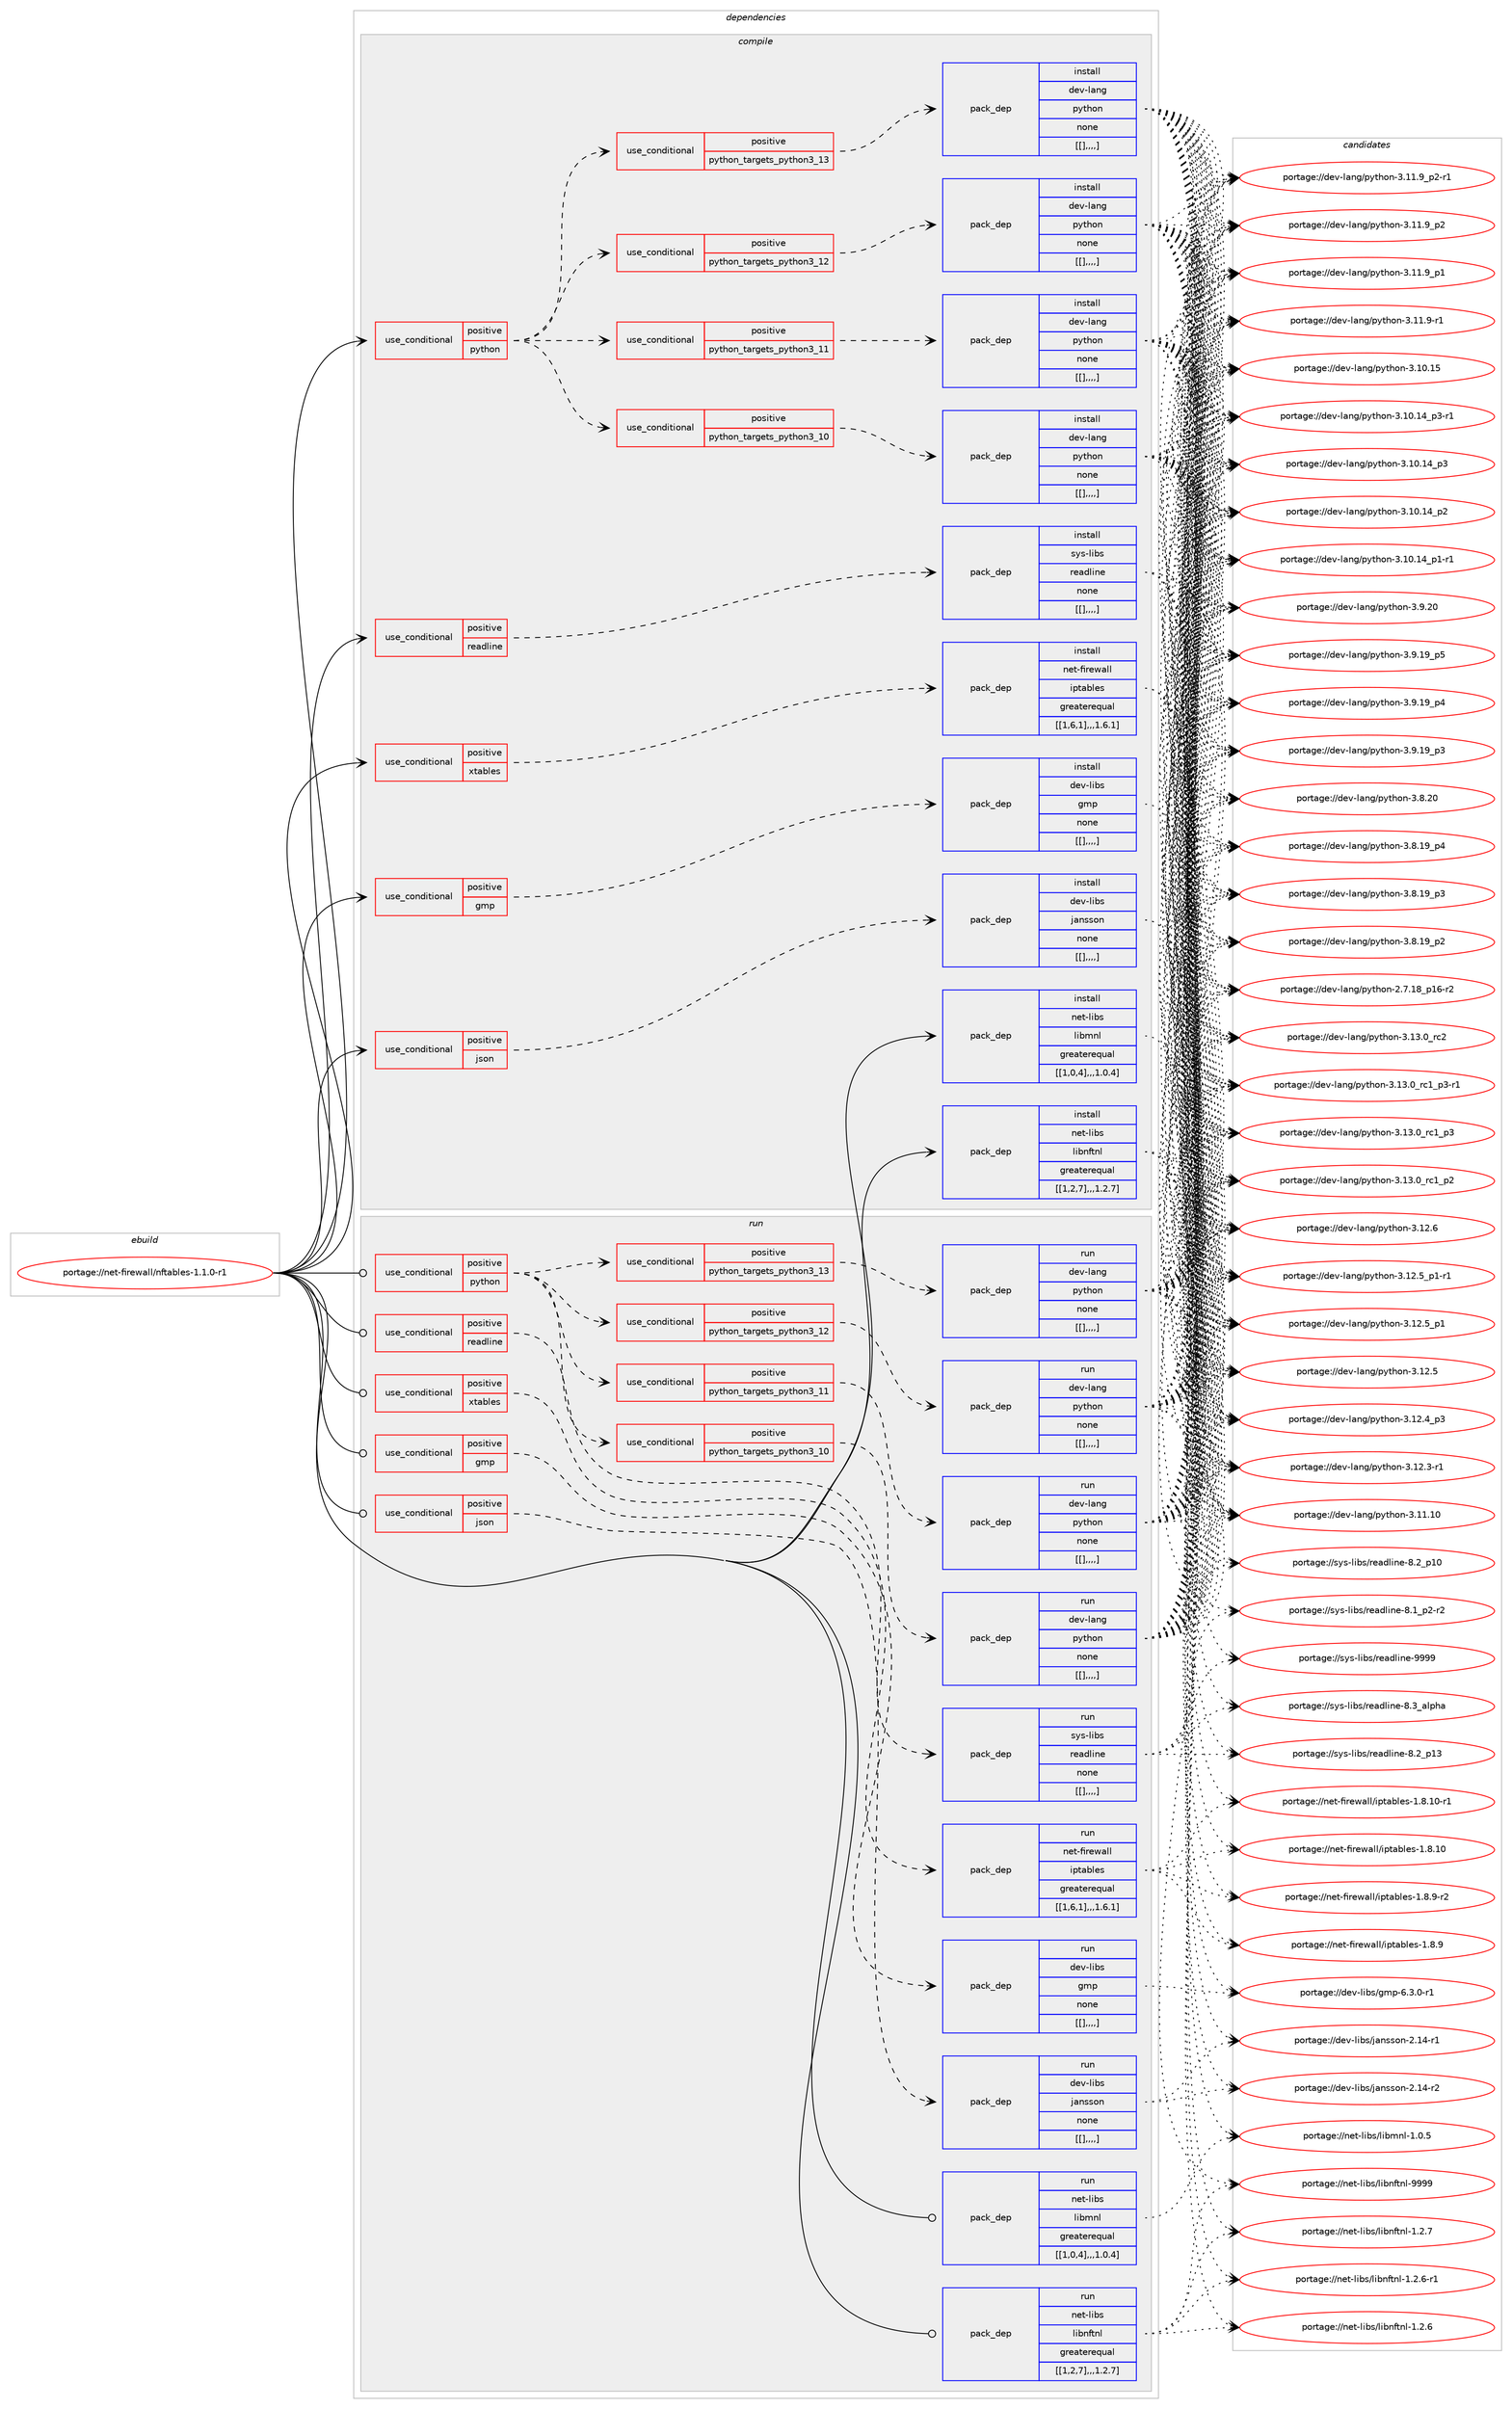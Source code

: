 digraph prolog {

# *************
# Graph options
# *************

newrank=true;
concentrate=true;
compound=true;
graph [rankdir=LR,fontname=Helvetica,fontsize=10,ranksep=1.5];#, ranksep=2.5, nodesep=0.2];
edge  [arrowhead=vee];
node  [fontname=Helvetica,fontsize=10];

# **********
# The ebuild
# **********

subgraph cluster_leftcol {
color=gray;
label=<<i>ebuild</i>>;
id [label="portage://net-firewall/nftables-1.1.0-r1", color=red, width=4, href="../net-firewall/nftables-1.1.0-r1.svg"];
}

# ****************
# The dependencies
# ****************

subgraph cluster_midcol {
color=gray;
label=<<i>dependencies</i>>;
subgraph cluster_compile {
fillcolor="#eeeeee";
style=filled;
label=<<i>compile</i>>;
subgraph cond94959 {
dependency366159 [label=<<TABLE BORDER="0" CELLBORDER="1" CELLSPACING="0" CELLPADDING="4"><TR><TD ROWSPAN="3" CELLPADDING="10">use_conditional</TD></TR><TR><TD>positive</TD></TR><TR><TD>gmp</TD></TR></TABLE>>, shape=none, color=red];
subgraph pack268443 {
dependency366160 [label=<<TABLE BORDER="0" CELLBORDER="1" CELLSPACING="0" CELLPADDING="4" WIDTH="220"><TR><TD ROWSPAN="6" CELLPADDING="30">pack_dep</TD></TR><TR><TD WIDTH="110">install</TD></TR><TR><TD>dev-libs</TD></TR><TR><TD>gmp</TD></TR><TR><TD>none</TD></TR><TR><TD>[[],,,,]</TD></TR></TABLE>>, shape=none, color=blue];
}
dependency366159:e -> dependency366160:w [weight=20,style="dashed",arrowhead="vee"];
}
id:e -> dependency366159:w [weight=20,style="solid",arrowhead="vee"];
subgraph cond94960 {
dependency366161 [label=<<TABLE BORDER="0" CELLBORDER="1" CELLSPACING="0" CELLPADDING="4"><TR><TD ROWSPAN="3" CELLPADDING="10">use_conditional</TD></TR><TR><TD>positive</TD></TR><TR><TD>json</TD></TR></TABLE>>, shape=none, color=red];
subgraph pack268444 {
dependency366162 [label=<<TABLE BORDER="0" CELLBORDER="1" CELLSPACING="0" CELLPADDING="4" WIDTH="220"><TR><TD ROWSPAN="6" CELLPADDING="30">pack_dep</TD></TR><TR><TD WIDTH="110">install</TD></TR><TR><TD>dev-libs</TD></TR><TR><TD>jansson</TD></TR><TR><TD>none</TD></TR><TR><TD>[[],,,,]</TD></TR></TABLE>>, shape=none, color=blue];
}
dependency366161:e -> dependency366162:w [weight=20,style="dashed",arrowhead="vee"];
}
id:e -> dependency366161:w [weight=20,style="solid",arrowhead="vee"];
subgraph cond94961 {
dependency366163 [label=<<TABLE BORDER="0" CELLBORDER="1" CELLSPACING="0" CELLPADDING="4"><TR><TD ROWSPAN="3" CELLPADDING="10">use_conditional</TD></TR><TR><TD>positive</TD></TR><TR><TD>python</TD></TR></TABLE>>, shape=none, color=red];
subgraph cond94962 {
dependency366164 [label=<<TABLE BORDER="0" CELLBORDER="1" CELLSPACING="0" CELLPADDING="4"><TR><TD ROWSPAN="3" CELLPADDING="10">use_conditional</TD></TR><TR><TD>positive</TD></TR><TR><TD>python_targets_python3_10</TD></TR></TABLE>>, shape=none, color=red];
subgraph pack268445 {
dependency366165 [label=<<TABLE BORDER="0" CELLBORDER="1" CELLSPACING="0" CELLPADDING="4" WIDTH="220"><TR><TD ROWSPAN="6" CELLPADDING="30">pack_dep</TD></TR><TR><TD WIDTH="110">install</TD></TR><TR><TD>dev-lang</TD></TR><TR><TD>python</TD></TR><TR><TD>none</TD></TR><TR><TD>[[],,,,]</TD></TR></TABLE>>, shape=none, color=blue];
}
dependency366164:e -> dependency366165:w [weight=20,style="dashed",arrowhead="vee"];
}
dependency366163:e -> dependency366164:w [weight=20,style="dashed",arrowhead="vee"];
subgraph cond94963 {
dependency366166 [label=<<TABLE BORDER="0" CELLBORDER="1" CELLSPACING="0" CELLPADDING="4"><TR><TD ROWSPAN="3" CELLPADDING="10">use_conditional</TD></TR><TR><TD>positive</TD></TR><TR><TD>python_targets_python3_11</TD></TR></TABLE>>, shape=none, color=red];
subgraph pack268446 {
dependency366167 [label=<<TABLE BORDER="0" CELLBORDER="1" CELLSPACING="0" CELLPADDING="4" WIDTH="220"><TR><TD ROWSPAN="6" CELLPADDING="30">pack_dep</TD></TR><TR><TD WIDTH="110">install</TD></TR><TR><TD>dev-lang</TD></TR><TR><TD>python</TD></TR><TR><TD>none</TD></TR><TR><TD>[[],,,,]</TD></TR></TABLE>>, shape=none, color=blue];
}
dependency366166:e -> dependency366167:w [weight=20,style="dashed",arrowhead="vee"];
}
dependency366163:e -> dependency366166:w [weight=20,style="dashed",arrowhead="vee"];
subgraph cond94964 {
dependency366168 [label=<<TABLE BORDER="0" CELLBORDER="1" CELLSPACING="0" CELLPADDING="4"><TR><TD ROWSPAN="3" CELLPADDING="10">use_conditional</TD></TR><TR><TD>positive</TD></TR><TR><TD>python_targets_python3_12</TD></TR></TABLE>>, shape=none, color=red];
subgraph pack268447 {
dependency366169 [label=<<TABLE BORDER="0" CELLBORDER="1" CELLSPACING="0" CELLPADDING="4" WIDTH="220"><TR><TD ROWSPAN="6" CELLPADDING="30">pack_dep</TD></TR><TR><TD WIDTH="110">install</TD></TR><TR><TD>dev-lang</TD></TR><TR><TD>python</TD></TR><TR><TD>none</TD></TR><TR><TD>[[],,,,]</TD></TR></TABLE>>, shape=none, color=blue];
}
dependency366168:e -> dependency366169:w [weight=20,style="dashed",arrowhead="vee"];
}
dependency366163:e -> dependency366168:w [weight=20,style="dashed",arrowhead="vee"];
subgraph cond94965 {
dependency366170 [label=<<TABLE BORDER="0" CELLBORDER="1" CELLSPACING="0" CELLPADDING="4"><TR><TD ROWSPAN="3" CELLPADDING="10">use_conditional</TD></TR><TR><TD>positive</TD></TR><TR><TD>python_targets_python3_13</TD></TR></TABLE>>, shape=none, color=red];
subgraph pack268448 {
dependency366171 [label=<<TABLE BORDER="0" CELLBORDER="1" CELLSPACING="0" CELLPADDING="4" WIDTH="220"><TR><TD ROWSPAN="6" CELLPADDING="30">pack_dep</TD></TR><TR><TD WIDTH="110">install</TD></TR><TR><TD>dev-lang</TD></TR><TR><TD>python</TD></TR><TR><TD>none</TD></TR><TR><TD>[[],,,,]</TD></TR></TABLE>>, shape=none, color=blue];
}
dependency366170:e -> dependency366171:w [weight=20,style="dashed",arrowhead="vee"];
}
dependency366163:e -> dependency366170:w [weight=20,style="dashed",arrowhead="vee"];
}
id:e -> dependency366163:w [weight=20,style="solid",arrowhead="vee"];
subgraph cond94966 {
dependency366172 [label=<<TABLE BORDER="0" CELLBORDER="1" CELLSPACING="0" CELLPADDING="4"><TR><TD ROWSPAN="3" CELLPADDING="10">use_conditional</TD></TR><TR><TD>positive</TD></TR><TR><TD>readline</TD></TR></TABLE>>, shape=none, color=red];
subgraph pack268449 {
dependency366173 [label=<<TABLE BORDER="0" CELLBORDER="1" CELLSPACING="0" CELLPADDING="4" WIDTH="220"><TR><TD ROWSPAN="6" CELLPADDING="30">pack_dep</TD></TR><TR><TD WIDTH="110">install</TD></TR><TR><TD>sys-libs</TD></TR><TR><TD>readline</TD></TR><TR><TD>none</TD></TR><TR><TD>[[],,,,]</TD></TR></TABLE>>, shape=none, color=blue];
}
dependency366172:e -> dependency366173:w [weight=20,style="dashed",arrowhead="vee"];
}
id:e -> dependency366172:w [weight=20,style="solid",arrowhead="vee"];
subgraph cond94967 {
dependency366174 [label=<<TABLE BORDER="0" CELLBORDER="1" CELLSPACING="0" CELLPADDING="4"><TR><TD ROWSPAN="3" CELLPADDING="10">use_conditional</TD></TR><TR><TD>positive</TD></TR><TR><TD>xtables</TD></TR></TABLE>>, shape=none, color=red];
subgraph pack268450 {
dependency366175 [label=<<TABLE BORDER="0" CELLBORDER="1" CELLSPACING="0" CELLPADDING="4" WIDTH="220"><TR><TD ROWSPAN="6" CELLPADDING="30">pack_dep</TD></TR><TR><TD WIDTH="110">install</TD></TR><TR><TD>net-firewall</TD></TR><TR><TD>iptables</TD></TR><TR><TD>greaterequal</TD></TR><TR><TD>[[1,6,1],,,1.6.1]</TD></TR></TABLE>>, shape=none, color=blue];
}
dependency366174:e -> dependency366175:w [weight=20,style="dashed",arrowhead="vee"];
}
id:e -> dependency366174:w [weight=20,style="solid",arrowhead="vee"];
subgraph pack268451 {
dependency366176 [label=<<TABLE BORDER="0" CELLBORDER="1" CELLSPACING="0" CELLPADDING="4" WIDTH="220"><TR><TD ROWSPAN="6" CELLPADDING="30">pack_dep</TD></TR><TR><TD WIDTH="110">install</TD></TR><TR><TD>net-libs</TD></TR><TR><TD>libmnl</TD></TR><TR><TD>greaterequal</TD></TR><TR><TD>[[1,0,4],,,1.0.4]</TD></TR></TABLE>>, shape=none, color=blue];
}
id:e -> dependency366176:w [weight=20,style="solid",arrowhead="vee"];
subgraph pack268452 {
dependency366177 [label=<<TABLE BORDER="0" CELLBORDER="1" CELLSPACING="0" CELLPADDING="4" WIDTH="220"><TR><TD ROWSPAN="6" CELLPADDING="30">pack_dep</TD></TR><TR><TD WIDTH="110">install</TD></TR><TR><TD>net-libs</TD></TR><TR><TD>libnftnl</TD></TR><TR><TD>greaterequal</TD></TR><TR><TD>[[1,2,7],,,1.2.7]</TD></TR></TABLE>>, shape=none, color=blue];
}
id:e -> dependency366177:w [weight=20,style="solid",arrowhead="vee"];
}
subgraph cluster_compileandrun {
fillcolor="#eeeeee";
style=filled;
label=<<i>compile and run</i>>;
}
subgraph cluster_run {
fillcolor="#eeeeee";
style=filled;
label=<<i>run</i>>;
subgraph cond94968 {
dependency366178 [label=<<TABLE BORDER="0" CELLBORDER="1" CELLSPACING="0" CELLPADDING="4"><TR><TD ROWSPAN="3" CELLPADDING="10">use_conditional</TD></TR><TR><TD>positive</TD></TR><TR><TD>gmp</TD></TR></TABLE>>, shape=none, color=red];
subgraph pack268453 {
dependency366179 [label=<<TABLE BORDER="0" CELLBORDER="1" CELLSPACING="0" CELLPADDING="4" WIDTH="220"><TR><TD ROWSPAN="6" CELLPADDING="30">pack_dep</TD></TR><TR><TD WIDTH="110">run</TD></TR><TR><TD>dev-libs</TD></TR><TR><TD>gmp</TD></TR><TR><TD>none</TD></TR><TR><TD>[[],,,,]</TD></TR></TABLE>>, shape=none, color=blue];
}
dependency366178:e -> dependency366179:w [weight=20,style="dashed",arrowhead="vee"];
}
id:e -> dependency366178:w [weight=20,style="solid",arrowhead="odot"];
subgraph cond94969 {
dependency366180 [label=<<TABLE BORDER="0" CELLBORDER="1" CELLSPACING="0" CELLPADDING="4"><TR><TD ROWSPAN="3" CELLPADDING="10">use_conditional</TD></TR><TR><TD>positive</TD></TR><TR><TD>json</TD></TR></TABLE>>, shape=none, color=red];
subgraph pack268454 {
dependency366181 [label=<<TABLE BORDER="0" CELLBORDER="1" CELLSPACING="0" CELLPADDING="4" WIDTH="220"><TR><TD ROWSPAN="6" CELLPADDING="30">pack_dep</TD></TR><TR><TD WIDTH="110">run</TD></TR><TR><TD>dev-libs</TD></TR><TR><TD>jansson</TD></TR><TR><TD>none</TD></TR><TR><TD>[[],,,,]</TD></TR></TABLE>>, shape=none, color=blue];
}
dependency366180:e -> dependency366181:w [weight=20,style="dashed",arrowhead="vee"];
}
id:e -> dependency366180:w [weight=20,style="solid",arrowhead="odot"];
subgraph cond94970 {
dependency366182 [label=<<TABLE BORDER="0" CELLBORDER="1" CELLSPACING="0" CELLPADDING="4"><TR><TD ROWSPAN="3" CELLPADDING="10">use_conditional</TD></TR><TR><TD>positive</TD></TR><TR><TD>python</TD></TR></TABLE>>, shape=none, color=red];
subgraph cond94971 {
dependency366183 [label=<<TABLE BORDER="0" CELLBORDER="1" CELLSPACING="0" CELLPADDING="4"><TR><TD ROWSPAN="3" CELLPADDING="10">use_conditional</TD></TR><TR><TD>positive</TD></TR><TR><TD>python_targets_python3_10</TD></TR></TABLE>>, shape=none, color=red];
subgraph pack268455 {
dependency366184 [label=<<TABLE BORDER="0" CELLBORDER="1" CELLSPACING="0" CELLPADDING="4" WIDTH="220"><TR><TD ROWSPAN="6" CELLPADDING="30">pack_dep</TD></TR><TR><TD WIDTH="110">run</TD></TR><TR><TD>dev-lang</TD></TR><TR><TD>python</TD></TR><TR><TD>none</TD></TR><TR><TD>[[],,,,]</TD></TR></TABLE>>, shape=none, color=blue];
}
dependency366183:e -> dependency366184:w [weight=20,style="dashed",arrowhead="vee"];
}
dependency366182:e -> dependency366183:w [weight=20,style="dashed",arrowhead="vee"];
subgraph cond94972 {
dependency366185 [label=<<TABLE BORDER="0" CELLBORDER="1" CELLSPACING="0" CELLPADDING="4"><TR><TD ROWSPAN="3" CELLPADDING="10">use_conditional</TD></TR><TR><TD>positive</TD></TR><TR><TD>python_targets_python3_11</TD></TR></TABLE>>, shape=none, color=red];
subgraph pack268456 {
dependency366186 [label=<<TABLE BORDER="0" CELLBORDER="1" CELLSPACING="0" CELLPADDING="4" WIDTH="220"><TR><TD ROWSPAN="6" CELLPADDING="30">pack_dep</TD></TR><TR><TD WIDTH="110">run</TD></TR><TR><TD>dev-lang</TD></TR><TR><TD>python</TD></TR><TR><TD>none</TD></TR><TR><TD>[[],,,,]</TD></TR></TABLE>>, shape=none, color=blue];
}
dependency366185:e -> dependency366186:w [weight=20,style="dashed",arrowhead="vee"];
}
dependency366182:e -> dependency366185:w [weight=20,style="dashed",arrowhead="vee"];
subgraph cond94973 {
dependency366187 [label=<<TABLE BORDER="0" CELLBORDER="1" CELLSPACING="0" CELLPADDING="4"><TR><TD ROWSPAN="3" CELLPADDING="10">use_conditional</TD></TR><TR><TD>positive</TD></TR><TR><TD>python_targets_python3_12</TD></TR></TABLE>>, shape=none, color=red];
subgraph pack268457 {
dependency366188 [label=<<TABLE BORDER="0" CELLBORDER="1" CELLSPACING="0" CELLPADDING="4" WIDTH="220"><TR><TD ROWSPAN="6" CELLPADDING="30">pack_dep</TD></TR><TR><TD WIDTH="110">run</TD></TR><TR><TD>dev-lang</TD></TR><TR><TD>python</TD></TR><TR><TD>none</TD></TR><TR><TD>[[],,,,]</TD></TR></TABLE>>, shape=none, color=blue];
}
dependency366187:e -> dependency366188:w [weight=20,style="dashed",arrowhead="vee"];
}
dependency366182:e -> dependency366187:w [weight=20,style="dashed",arrowhead="vee"];
subgraph cond94974 {
dependency366189 [label=<<TABLE BORDER="0" CELLBORDER="1" CELLSPACING="0" CELLPADDING="4"><TR><TD ROWSPAN="3" CELLPADDING="10">use_conditional</TD></TR><TR><TD>positive</TD></TR><TR><TD>python_targets_python3_13</TD></TR></TABLE>>, shape=none, color=red];
subgraph pack268458 {
dependency366190 [label=<<TABLE BORDER="0" CELLBORDER="1" CELLSPACING="0" CELLPADDING="4" WIDTH="220"><TR><TD ROWSPAN="6" CELLPADDING="30">pack_dep</TD></TR><TR><TD WIDTH="110">run</TD></TR><TR><TD>dev-lang</TD></TR><TR><TD>python</TD></TR><TR><TD>none</TD></TR><TR><TD>[[],,,,]</TD></TR></TABLE>>, shape=none, color=blue];
}
dependency366189:e -> dependency366190:w [weight=20,style="dashed",arrowhead="vee"];
}
dependency366182:e -> dependency366189:w [weight=20,style="dashed",arrowhead="vee"];
}
id:e -> dependency366182:w [weight=20,style="solid",arrowhead="odot"];
subgraph cond94975 {
dependency366191 [label=<<TABLE BORDER="0" CELLBORDER="1" CELLSPACING="0" CELLPADDING="4"><TR><TD ROWSPAN="3" CELLPADDING="10">use_conditional</TD></TR><TR><TD>positive</TD></TR><TR><TD>readline</TD></TR></TABLE>>, shape=none, color=red];
subgraph pack268459 {
dependency366192 [label=<<TABLE BORDER="0" CELLBORDER="1" CELLSPACING="0" CELLPADDING="4" WIDTH="220"><TR><TD ROWSPAN="6" CELLPADDING="30">pack_dep</TD></TR><TR><TD WIDTH="110">run</TD></TR><TR><TD>sys-libs</TD></TR><TR><TD>readline</TD></TR><TR><TD>none</TD></TR><TR><TD>[[],,,,]</TD></TR></TABLE>>, shape=none, color=blue];
}
dependency366191:e -> dependency366192:w [weight=20,style="dashed",arrowhead="vee"];
}
id:e -> dependency366191:w [weight=20,style="solid",arrowhead="odot"];
subgraph cond94976 {
dependency366193 [label=<<TABLE BORDER="0" CELLBORDER="1" CELLSPACING="0" CELLPADDING="4"><TR><TD ROWSPAN="3" CELLPADDING="10">use_conditional</TD></TR><TR><TD>positive</TD></TR><TR><TD>xtables</TD></TR></TABLE>>, shape=none, color=red];
subgraph pack268460 {
dependency366194 [label=<<TABLE BORDER="0" CELLBORDER="1" CELLSPACING="0" CELLPADDING="4" WIDTH="220"><TR><TD ROWSPAN="6" CELLPADDING="30">pack_dep</TD></TR><TR><TD WIDTH="110">run</TD></TR><TR><TD>net-firewall</TD></TR><TR><TD>iptables</TD></TR><TR><TD>greaterequal</TD></TR><TR><TD>[[1,6,1],,,1.6.1]</TD></TR></TABLE>>, shape=none, color=blue];
}
dependency366193:e -> dependency366194:w [weight=20,style="dashed",arrowhead="vee"];
}
id:e -> dependency366193:w [weight=20,style="solid",arrowhead="odot"];
subgraph pack268461 {
dependency366195 [label=<<TABLE BORDER="0" CELLBORDER="1" CELLSPACING="0" CELLPADDING="4" WIDTH="220"><TR><TD ROWSPAN="6" CELLPADDING="30">pack_dep</TD></TR><TR><TD WIDTH="110">run</TD></TR><TR><TD>net-libs</TD></TR><TR><TD>libmnl</TD></TR><TR><TD>greaterequal</TD></TR><TR><TD>[[1,0,4],,,1.0.4]</TD></TR></TABLE>>, shape=none, color=blue];
}
id:e -> dependency366195:w [weight=20,style="solid",arrowhead="odot"];
subgraph pack268462 {
dependency366196 [label=<<TABLE BORDER="0" CELLBORDER="1" CELLSPACING="0" CELLPADDING="4" WIDTH="220"><TR><TD ROWSPAN="6" CELLPADDING="30">pack_dep</TD></TR><TR><TD WIDTH="110">run</TD></TR><TR><TD>net-libs</TD></TR><TR><TD>libnftnl</TD></TR><TR><TD>greaterequal</TD></TR><TR><TD>[[1,2,7],,,1.2.7]</TD></TR></TABLE>>, shape=none, color=blue];
}
id:e -> dependency366196:w [weight=20,style="solid",arrowhead="odot"];
}
}

# **************
# The candidates
# **************

subgraph cluster_choices {
rank=same;
color=gray;
label=<<i>candidates</i>>;

subgraph choice268443 {
color=black;
nodesep=1;
choice1001011184510810598115471031091124554465146484511449 [label="portage://dev-libs/gmp-6.3.0-r1", color=red, width=4,href="../dev-libs/gmp-6.3.0-r1.svg"];
dependency366160:e -> choice1001011184510810598115471031091124554465146484511449:w [style=dotted,weight="100"];
}
subgraph choice268444 {
color=black;
nodesep=1;
choice1001011184510810598115471069711011511511111045504649524511450 [label="portage://dev-libs/jansson-2.14-r2", color=red, width=4,href="../dev-libs/jansson-2.14-r2.svg"];
choice1001011184510810598115471069711011511511111045504649524511449 [label="portage://dev-libs/jansson-2.14-r1", color=red, width=4,href="../dev-libs/jansson-2.14-r1.svg"];
dependency366162:e -> choice1001011184510810598115471069711011511511111045504649524511450:w [style=dotted,weight="100"];
dependency366162:e -> choice1001011184510810598115471069711011511511111045504649524511449:w [style=dotted,weight="100"];
}
subgraph choice268445 {
color=black;
nodesep=1;
choice10010111845108971101034711212111610411111045514649514648951149950 [label="portage://dev-lang/python-3.13.0_rc2", color=red, width=4,href="../dev-lang/python-3.13.0_rc2.svg"];
choice1001011184510897110103471121211161041111104551464951464895114994995112514511449 [label="portage://dev-lang/python-3.13.0_rc1_p3-r1", color=red, width=4,href="../dev-lang/python-3.13.0_rc1_p3-r1.svg"];
choice100101118451089711010347112121116104111110455146495146489511499499511251 [label="portage://dev-lang/python-3.13.0_rc1_p3", color=red, width=4,href="../dev-lang/python-3.13.0_rc1_p3.svg"];
choice100101118451089711010347112121116104111110455146495146489511499499511250 [label="portage://dev-lang/python-3.13.0_rc1_p2", color=red, width=4,href="../dev-lang/python-3.13.0_rc1_p2.svg"];
choice10010111845108971101034711212111610411111045514649504654 [label="portage://dev-lang/python-3.12.6", color=red, width=4,href="../dev-lang/python-3.12.6.svg"];
choice1001011184510897110103471121211161041111104551464950465395112494511449 [label="portage://dev-lang/python-3.12.5_p1-r1", color=red, width=4,href="../dev-lang/python-3.12.5_p1-r1.svg"];
choice100101118451089711010347112121116104111110455146495046539511249 [label="portage://dev-lang/python-3.12.5_p1", color=red, width=4,href="../dev-lang/python-3.12.5_p1.svg"];
choice10010111845108971101034711212111610411111045514649504653 [label="portage://dev-lang/python-3.12.5", color=red, width=4,href="../dev-lang/python-3.12.5.svg"];
choice100101118451089711010347112121116104111110455146495046529511251 [label="portage://dev-lang/python-3.12.4_p3", color=red, width=4,href="../dev-lang/python-3.12.4_p3.svg"];
choice100101118451089711010347112121116104111110455146495046514511449 [label="portage://dev-lang/python-3.12.3-r1", color=red, width=4,href="../dev-lang/python-3.12.3-r1.svg"];
choice1001011184510897110103471121211161041111104551464949464948 [label="portage://dev-lang/python-3.11.10", color=red, width=4,href="../dev-lang/python-3.11.10.svg"];
choice1001011184510897110103471121211161041111104551464949465795112504511449 [label="portage://dev-lang/python-3.11.9_p2-r1", color=red, width=4,href="../dev-lang/python-3.11.9_p2-r1.svg"];
choice100101118451089711010347112121116104111110455146494946579511250 [label="portage://dev-lang/python-3.11.9_p2", color=red, width=4,href="../dev-lang/python-3.11.9_p2.svg"];
choice100101118451089711010347112121116104111110455146494946579511249 [label="portage://dev-lang/python-3.11.9_p1", color=red, width=4,href="../dev-lang/python-3.11.9_p1.svg"];
choice100101118451089711010347112121116104111110455146494946574511449 [label="portage://dev-lang/python-3.11.9-r1", color=red, width=4,href="../dev-lang/python-3.11.9-r1.svg"];
choice1001011184510897110103471121211161041111104551464948464953 [label="portage://dev-lang/python-3.10.15", color=red, width=4,href="../dev-lang/python-3.10.15.svg"];
choice100101118451089711010347112121116104111110455146494846495295112514511449 [label="portage://dev-lang/python-3.10.14_p3-r1", color=red, width=4,href="../dev-lang/python-3.10.14_p3-r1.svg"];
choice10010111845108971101034711212111610411111045514649484649529511251 [label="portage://dev-lang/python-3.10.14_p3", color=red, width=4,href="../dev-lang/python-3.10.14_p3.svg"];
choice10010111845108971101034711212111610411111045514649484649529511250 [label="portage://dev-lang/python-3.10.14_p2", color=red, width=4,href="../dev-lang/python-3.10.14_p2.svg"];
choice100101118451089711010347112121116104111110455146494846495295112494511449 [label="portage://dev-lang/python-3.10.14_p1-r1", color=red, width=4,href="../dev-lang/python-3.10.14_p1-r1.svg"];
choice10010111845108971101034711212111610411111045514657465048 [label="portage://dev-lang/python-3.9.20", color=red, width=4,href="../dev-lang/python-3.9.20.svg"];
choice100101118451089711010347112121116104111110455146574649579511253 [label="portage://dev-lang/python-3.9.19_p5", color=red, width=4,href="../dev-lang/python-3.9.19_p5.svg"];
choice100101118451089711010347112121116104111110455146574649579511252 [label="portage://dev-lang/python-3.9.19_p4", color=red, width=4,href="../dev-lang/python-3.9.19_p4.svg"];
choice100101118451089711010347112121116104111110455146574649579511251 [label="portage://dev-lang/python-3.9.19_p3", color=red, width=4,href="../dev-lang/python-3.9.19_p3.svg"];
choice10010111845108971101034711212111610411111045514656465048 [label="portage://dev-lang/python-3.8.20", color=red, width=4,href="../dev-lang/python-3.8.20.svg"];
choice100101118451089711010347112121116104111110455146564649579511252 [label="portage://dev-lang/python-3.8.19_p4", color=red, width=4,href="../dev-lang/python-3.8.19_p4.svg"];
choice100101118451089711010347112121116104111110455146564649579511251 [label="portage://dev-lang/python-3.8.19_p3", color=red, width=4,href="../dev-lang/python-3.8.19_p3.svg"];
choice100101118451089711010347112121116104111110455146564649579511250 [label="portage://dev-lang/python-3.8.19_p2", color=red, width=4,href="../dev-lang/python-3.8.19_p2.svg"];
choice100101118451089711010347112121116104111110455046554649569511249544511450 [label="portage://dev-lang/python-2.7.18_p16-r2", color=red, width=4,href="../dev-lang/python-2.7.18_p16-r2.svg"];
dependency366165:e -> choice10010111845108971101034711212111610411111045514649514648951149950:w [style=dotted,weight="100"];
dependency366165:e -> choice1001011184510897110103471121211161041111104551464951464895114994995112514511449:w [style=dotted,weight="100"];
dependency366165:e -> choice100101118451089711010347112121116104111110455146495146489511499499511251:w [style=dotted,weight="100"];
dependency366165:e -> choice100101118451089711010347112121116104111110455146495146489511499499511250:w [style=dotted,weight="100"];
dependency366165:e -> choice10010111845108971101034711212111610411111045514649504654:w [style=dotted,weight="100"];
dependency366165:e -> choice1001011184510897110103471121211161041111104551464950465395112494511449:w [style=dotted,weight="100"];
dependency366165:e -> choice100101118451089711010347112121116104111110455146495046539511249:w [style=dotted,weight="100"];
dependency366165:e -> choice10010111845108971101034711212111610411111045514649504653:w [style=dotted,weight="100"];
dependency366165:e -> choice100101118451089711010347112121116104111110455146495046529511251:w [style=dotted,weight="100"];
dependency366165:e -> choice100101118451089711010347112121116104111110455146495046514511449:w [style=dotted,weight="100"];
dependency366165:e -> choice1001011184510897110103471121211161041111104551464949464948:w [style=dotted,weight="100"];
dependency366165:e -> choice1001011184510897110103471121211161041111104551464949465795112504511449:w [style=dotted,weight="100"];
dependency366165:e -> choice100101118451089711010347112121116104111110455146494946579511250:w [style=dotted,weight="100"];
dependency366165:e -> choice100101118451089711010347112121116104111110455146494946579511249:w [style=dotted,weight="100"];
dependency366165:e -> choice100101118451089711010347112121116104111110455146494946574511449:w [style=dotted,weight="100"];
dependency366165:e -> choice1001011184510897110103471121211161041111104551464948464953:w [style=dotted,weight="100"];
dependency366165:e -> choice100101118451089711010347112121116104111110455146494846495295112514511449:w [style=dotted,weight="100"];
dependency366165:e -> choice10010111845108971101034711212111610411111045514649484649529511251:w [style=dotted,weight="100"];
dependency366165:e -> choice10010111845108971101034711212111610411111045514649484649529511250:w [style=dotted,weight="100"];
dependency366165:e -> choice100101118451089711010347112121116104111110455146494846495295112494511449:w [style=dotted,weight="100"];
dependency366165:e -> choice10010111845108971101034711212111610411111045514657465048:w [style=dotted,weight="100"];
dependency366165:e -> choice100101118451089711010347112121116104111110455146574649579511253:w [style=dotted,weight="100"];
dependency366165:e -> choice100101118451089711010347112121116104111110455146574649579511252:w [style=dotted,weight="100"];
dependency366165:e -> choice100101118451089711010347112121116104111110455146574649579511251:w [style=dotted,weight="100"];
dependency366165:e -> choice10010111845108971101034711212111610411111045514656465048:w [style=dotted,weight="100"];
dependency366165:e -> choice100101118451089711010347112121116104111110455146564649579511252:w [style=dotted,weight="100"];
dependency366165:e -> choice100101118451089711010347112121116104111110455146564649579511251:w [style=dotted,weight="100"];
dependency366165:e -> choice100101118451089711010347112121116104111110455146564649579511250:w [style=dotted,weight="100"];
dependency366165:e -> choice100101118451089711010347112121116104111110455046554649569511249544511450:w [style=dotted,weight="100"];
}
subgraph choice268446 {
color=black;
nodesep=1;
choice10010111845108971101034711212111610411111045514649514648951149950 [label="portage://dev-lang/python-3.13.0_rc2", color=red, width=4,href="../dev-lang/python-3.13.0_rc2.svg"];
choice1001011184510897110103471121211161041111104551464951464895114994995112514511449 [label="portage://dev-lang/python-3.13.0_rc1_p3-r1", color=red, width=4,href="../dev-lang/python-3.13.0_rc1_p3-r1.svg"];
choice100101118451089711010347112121116104111110455146495146489511499499511251 [label="portage://dev-lang/python-3.13.0_rc1_p3", color=red, width=4,href="../dev-lang/python-3.13.0_rc1_p3.svg"];
choice100101118451089711010347112121116104111110455146495146489511499499511250 [label="portage://dev-lang/python-3.13.0_rc1_p2", color=red, width=4,href="../dev-lang/python-3.13.0_rc1_p2.svg"];
choice10010111845108971101034711212111610411111045514649504654 [label="portage://dev-lang/python-3.12.6", color=red, width=4,href="../dev-lang/python-3.12.6.svg"];
choice1001011184510897110103471121211161041111104551464950465395112494511449 [label="portage://dev-lang/python-3.12.5_p1-r1", color=red, width=4,href="../dev-lang/python-3.12.5_p1-r1.svg"];
choice100101118451089711010347112121116104111110455146495046539511249 [label="portage://dev-lang/python-3.12.5_p1", color=red, width=4,href="../dev-lang/python-3.12.5_p1.svg"];
choice10010111845108971101034711212111610411111045514649504653 [label="portage://dev-lang/python-3.12.5", color=red, width=4,href="../dev-lang/python-3.12.5.svg"];
choice100101118451089711010347112121116104111110455146495046529511251 [label="portage://dev-lang/python-3.12.4_p3", color=red, width=4,href="../dev-lang/python-3.12.4_p3.svg"];
choice100101118451089711010347112121116104111110455146495046514511449 [label="portage://dev-lang/python-3.12.3-r1", color=red, width=4,href="../dev-lang/python-3.12.3-r1.svg"];
choice1001011184510897110103471121211161041111104551464949464948 [label="portage://dev-lang/python-3.11.10", color=red, width=4,href="../dev-lang/python-3.11.10.svg"];
choice1001011184510897110103471121211161041111104551464949465795112504511449 [label="portage://dev-lang/python-3.11.9_p2-r1", color=red, width=4,href="../dev-lang/python-3.11.9_p2-r1.svg"];
choice100101118451089711010347112121116104111110455146494946579511250 [label="portage://dev-lang/python-3.11.9_p2", color=red, width=4,href="../dev-lang/python-3.11.9_p2.svg"];
choice100101118451089711010347112121116104111110455146494946579511249 [label="portage://dev-lang/python-3.11.9_p1", color=red, width=4,href="../dev-lang/python-3.11.9_p1.svg"];
choice100101118451089711010347112121116104111110455146494946574511449 [label="portage://dev-lang/python-3.11.9-r1", color=red, width=4,href="../dev-lang/python-3.11.9-r1.svg"];
choice1001011184510897110103471121211161041111104551464948464953 [label="portage://dev-lang/python-3.10.15", color=red, width=4,href="../dev-lang/python-3.10.15.svg"];
choice100101118451089711010347112121116104111110455146494846495295112514511449 [label="portage://dev-lang/python-3.10.14_p3-r1", color=red, width=4,href="../dev-lang/python-3.10.14_p3-r1.svg"];
choice10010111845108971101034711212111610411111045514649484649529511251 [label="portage://dev-lang/python-3.10.14_p3", color=red, width=4,href="../dev-lang/python-3.10.14_p3.svg"];
choice10010111845108971101034711212111610411111045514649484649529511250 [label="portage://dev-lang/python-3.10.14_p2", color=red, width=4,href="../dev-lang/python-3.10.14_p2.svg"];
choice100101118451089711010347112121116104111110455146494846495295112494511449 [label="portage://dev-lang/python-3.10.14_p1-r1", color=red, width=4,href="../dev-lang/python-3.10.14_p1-r1.svg"];
choice10010111845108971101034711212111610411111045514657465048 [label="portage://dev-lang/python-3.9.20", color=red, width=4,href="../dev-lang/python-3.9.20.svg"];
choice100101118451089711010347112121116104111110455146574649579511253 [label="portage://dev-lang/python-3.9.19_p5", color=red, width=4,href="../dev-lang/python-3.9.19_p5.svg"];
choice100101118451089711010347112121116104111110455146574649579511252 [label="portage://dev-lang/python-3.9.19_p4", color=red, width=4,href="../dev-lang/python-3.9.19_p4.svg"];
choice100101118451089711010347112121116104111110455146574649579511251 [label="portage://dev-lang/python-3.9.19_p3", color=red, width=4,href="../dev-lang/python-3.9.19_p3.svg"];
choice10010111845108971101034711212111610411111045514656465048 [label="portage://dev-lang/python-3.8.20", color=red, width=4,href="../dev-lang/python-3.8.20.svg"];
choice100101118451089711010347112121116104111110455146564649579511252 [label="portage://dev-lang/python-3.8.19_p4", color=red, width=4,href="../dev-lang/python-3.8.19_p4.svg"];
choice100101118451089711010347112121116104111110455146564649579511251 [label="portage://dev-lang/python-3.8.19_p3", color=red, width=4,href="../dev-lang/python-3.8.19_p3.svg"];
choice100101118451089711010347112121116104111110455146564649579511250 [label="portage://dev-lang/python-3.8.19_p2", color=red, width=4,href="../dev-lang/python-3.8.19_p2.svg"];
choice100101118451089711010347112121116104111110455046554649569511249544511450 [label="portage://dev-lang/python-2.7.18_p16-r2", color=red, width=4,href="../dev-lang/python-2.7.18_p16-r2.svg"];
dependency366167:e -> choice10010111845108971101034711212111610411111045514649514648951149950:w [style=dotted,weight="100"];
dependency366167:e -> choice1001011184510897110103471121211161041111104551464951464895114994995112514511449:w [style=dotted,weight="100"];
dependency366167:e -> choice100101118451089711010347112121116104111110455146495146489511499499511251:w [style=dotted,weight="100"];
dependency366167:e -> choice100101118451089711010347112121116104111110455146495146489511499499511250:w [style=dotted,weight="100"];
dependency366167:e -> choice10010111845108971101034711212111610411111045514649504654:w [style=dotted,weight="100"];
dependency366167:e -> choice1001011184510897110103471121211161041111104551464950465395112494511449:w [style=dotted,weight="100"];
dependency366167:e -> choice100101118451089711010347112121116104111110455146495046539511249:w [style=dotted,weight="100"];
dependency366167:e -> choice10010111845108971101034711212111610411111045514649504653:w [style=dotted,weight="100"];
dependency366167:e -> choice100101118451089711010347112121116104111110455146495046529511251:w [style=dotted,weight="100"];
dependency366167:e -> choice100101118451089711010347112121116104111110455146495046514511449:w [style=dotted,weight="100"];
dependency366167:e -> choice1001011184510897110103471121211161041111104551464949464948:w [style=dotted,weight="100"];
dependency366167:e -> choice1001011184510897110103471121211161041111104551464949465795112504511449:w [style=dotted,weight="100"];
dependency366167:e -> choice100101118451089711010347112121116104111110455146494946579511250:w [style=dotted,weight="100"];
dependency366167:e -> choice100101118451089711010347112121116104111110455146494946579511249:w [style=dotted,weight="100"];
dependency366167:e -> choice100101118451089711010347112121116104111110455146494946574511449:w [style=dotted,weight="100"];
dependency366167:e -> choice1001011184510897110103471121211161041111104551464948464953:w [style=dotted,weight="100"];
dependency366167:e -> choice100101118451089711010347112121116104111110455146494846495295112514511449:w [style=dotted,weight="100"];
dependency366167:e -> choice10010111845108971101034711212111610411111045514649484649529511251:w [style=dotted,weight="100"];
dependency366167:e -> choice10010111845108971101034711212111610411111045514649484649529511250:w [style=dotted,weight="100"];
dependency366167:e -> choice100101118451089711010347112121116104111110455146494846495295112494511449:w [style=dotted,weight="100"];
dependency366167:e -> choice10010111845108971101034711212111610411111045514657465048:w [style=dotted,weight="100"];
dependency366167:e -> choice100101118451089711010347112121116104111110455146574649579511253:w [style=dotted,weight="100"];
dependency366167:e -> choice100101118451089711010347112121116104111110455146574649579511252:w [style=dotted,weight="100"];
dependency366167:e -> choice100101118451089711010347112121116104111110455146574649579511251:w [style=dotted,weight="100"];
dependency366167:e -> choice10010111845108971101034711212111610411111045514656465048:w [style=dotted,weight="100"];
dependency366167:e -> choice100101118451089711010347112121116104111110455146564649579511252:w [style=dotted,weight="100"];
dependency366167:e -> choice100101118451089711010347112121116104111110455146564649579511251:w [style=dotted,weight="100"];
dependency366167:e -> choice100101118451089711010347112121116104111110455146564649579511250:w [style=dotted,weight="100"];
dependency366167:e -> choice100101118451089711010347112121116104111110455046554649569511249544511450:w [style=dotted,weight="100"];
}
subgraph choice268447 {
color=black;
nodesep=1;
choice10010111845108971101034711212111610411111045514649514648951149950 [label="portage://dev-lang/python-3.13.0_rc2", color=red, width=4,href="../dev-lang/python-3.13.0_rc2.svg"];
choice1001011184510897110103471121211161041111104551464951464895114994995112514511449 [label="portage://dev-lang/python-3.13.0_rc1_p3-r1", color=red, width=4,href="../dev-lang/python-3.13.0_rc1_p3-r1.svg"];
choice100101118451089711010347112121116104111110455146495146489511499499511251 [label="portage://dev-lang/python-3.13.0_rc1_p3", color=red, width=4,href="../dev-lang/python-3.13.0_rc1_p3.svg"];
choice100101118451089711010347112121116104111110455146495146489511499499511250 [label="portage://dev-lang/python-3.13.0_rc1_p2", color=red, width=4,href="../dev-lang/python-3.13.0_rc1_p2.svg"];
choice10010111845108971101034711212111610411111045514649504654 [label="portage://dev-lang/python-3.12.6", color=red, width=4,href="../dev-lang/python-3.12.6.svg"];
choice1001011184510897110103471121211161041111104551464950465395112494511449 [label="portage://dev-lang/python-3.12.5_p1-r1", color=red, width=4,href="../dev-lang/python-3.12.5_p1-r1.svg"];
choice100101118451089711010347112121116104111110455146495046539511249 [label="portage://dev-lang/python-3.12.5_p1", color=red, width=4,href="../dev-lang/python-3.12.5_p1.svg"];
choice10010111845108971101034711212111610411111045514649504653 [label="portage://dev-lang/python-3.12.5", color=red, width=4,href="../dev-lang/python-3.12.5.svg"];
choice100101118451089711010347112121116104111110455146495046529511251 [label="portage://dev-lang/python-3.12.4_p3", color=red, width=4,href="../dev-lang/python-3.12.4_p3.svg"];
choice100101118451089711010347112121116104111110455146495046514511449 [label="portage://dev-lang/python-3.12.3-r1", color=red, width=4,href="../dev-lang/python-3.12.3-r1.svg"];
choice1001011184510897110103471121211161041111104551464949464948 [label="portage://dev-lang/python-3.11.10", color=red, width=4,href="../dev-lang/python-3.11.10.svg"];
choice1001011184510897110103471121211161041111104551464949465795112504511449 [label="portage://dev-lang/python-3.11.9_p2-r1", color=red, width=4,href="../dev-lang/python-3.11.9_p2-r1.svg"];
choice100101118451089711010347112121116104111110455146494946579511250 [label="portage://dev-lang/python-3.11.9_p2", color=red, width=4,href="../dev-lang/python-3.11.9_p2.svg"];
choice100101118451089711010347112121116104111110455146494946579511249 [label="portage://dev-lang/python-3.11.9_p1", color=red, width=4,href="../dev-lang/python-3.11.9_p1.svg"];
choice100101118451089711010347112121116104111110455146494946574511449 [label="portage://dev-lang/python-3.11.9-r1", color=red, width=4,href="../dev-lang/python-3.11.9-r1.svg"];
choice1001011184510897110103471121211161041111104551464948464953 [label="portage://dev-lang/python-3.10.15", color=red, width=4,href="../dev-lang/python-3.10.15.svg"];
choice100101118451089711010347112121116104111110455146494846495295112514511449 [label="portage://dev-lang/python-3.10.14_p3-r1", color=red, width=4,href="../dev-lang/python-3.10.14_p3-r1.svg"];
choice10010111845108971101034711212111610411111045514649484649529511251 [label="portage://dev-lang/python-3.10.14_p3", color=red, width=4,href="../dev-lang/python-3.10.14_p3.svg"];
choice10010111845108971101034711212111610411111045514649484649529511250 [label="portage://dev-lang/python-3.10.14_p2", color=red, width=4,href="../dev-lang/python-3.10.14_p2.svg"];
choice100101118451089711010347112121116104111110455146494846495295112494511449 [label="portage://dev-lang/python-3.10.14_p1-r1", color=red, width=4,href="../dev-lang/python-3.10.14_p1-r1.svg"];
choice10010111845108971101034711212111610411111045514657465048 [label="portage://dev-lang/python-3.9.20", color=red, width=4,href="../dev-lang/python-3.9.20.svg"];
choice100101118451089711010347112121116104111110455146574649579511253 [label="portage://dev-lang/python-3.9.19_p5", color=red, width=4,href="../dev-lang/python-3.9.19_p5.svg"];
choice100101118451089711010347112121116104111110455146574649579511252 [label="portage://dev-lang/python-3.9.19_p4", color=red, width=4,href="../dev-lang/python-3.9.19_p4.svg"];
choice100101118451089711010347112121116104111110455146574649579511251 [label="portage://dev-lang/python-3.9.19_p3", color=red, width=4,href="../dev-lang/python-3.9.19_p3.svg"];
choice10010111845108971101034711212111610411111045514656465048 [label="portage://dev-lang/python-3.8.20", color=red, width=4,href="../dev-lang/python-3.8.20.svg"];
choice100101118451089711010347112121116104111110455146564649579511252 [label="portage://dev-lang/python-3.8.19_p4", color=red, width=4,href="../dev-lang/python-3.8.19_p4.svg"];
choice100101118451089711010347112121116104111110455146564649579511251 [label="portage://dev-lang/python-3.8.19_p3", color=red, width=4,href="../dev-lang/python-3.8.19_p3.svg"];
choice100101118451089711010347112121116104111110455146564649579511250 [label="portage://dev-lang/python-3.8.19_p2", color=red, width=4,href="../dev-lang/python-3.8.19_p2.svg"];
choice100101118451089711010347112121116104111110455046554649569511249544511450 [label="portage://dev-lang/python-2.7.18_p16-r2", color=red, width=4,href="../dev-lang/python-2.7.18_p16-r2.svg"];
dependency366169:e -> choice10010111845108971101034711212111610411111045514649514648951149950:w [style=dotted,weight="100"];
dependency366169:e -> choice1001011184510897110103471121211161041111104551464951464895114994995112514511449:w [style=dotted,weight="100"];
dependency366169:e -> choice100101118451089711010347112121116104111110455146495146489511499499511251:w [style=dotted,weight="100"];
dependency366169:e -> choice100101118451089711010347112121116104111110455146495146489511499499511250:w [style=dotted,weight="100"];
dependency366169:e -> choice10010111845108971101034711212111610411111045514649504654:w [style=dotted,weight="100"];
dependency366169:e -> choice1001011184510897110103471121211161041111104551464950465395112494511449:w [style=dotted,weight="100"];
dependency366169:e -> choice100101118451089711010347112121116104111110455146495046539511249:w [style=dotted,weight="100"];
dependency366169:e -> choice10010111845108971101034711212111610411111045514649504653:w [style=dotted,weight="100"];
dependency366169:e -> choice100101118451089711010347112121116104111110455146495046529511251:w [style=dotted,weight="100"];
dependency366169:e -> choice100101118451089711010347112121116104111110455146495046514511449:w [style=dotted,weight="100"];
dependency366169:e -> choice1001011184510897110103471121211161041111104551464949464948:w [style=dotted,weight="100"];
dependency366169:e -> choice1001011184510897110103471121211161041111104551464949465795112504511449:w [style=dotted,weight="100"];
dependency366169:e -> choice100101118451089711010347112121116104111110455146494946579511250:w [style=dotted,weight="100"];
dependency366169:e -> choice100101118451089711010347112121116104111110455146494946579511249:w [style=dotted,weight="100"];
dependency366169:e -> choice100101118451089711010347112121116104111110455146494946574511449:w [style=dotted,weight="100"];
dependency366169:e -> choice1001011184510897110103471121211161041111104551464948464953:w [style=dotted,weight="100"];
dependency366169:e -> choice100101118451089711010347112121116104111110455146494846495295112514511449:w [style=dotted,weight="100"];
dependency366169:e -> choice10010111845108971101034711212111610411111045514649484649529511251:w [style=dotted,weight="100"];
dependency366169:e -> choice10010111845108971101034711212111610411111045514649484649529511250:w [style=dotted,weight="100"];
dependency366169:e -> choice100101118451089711010347112121116104111110455146494846495295112494511449:w [style=dotted,weight="100"];
dependency366169:e -> choice10010111845108971101034711212111610411111045514657465048:w [style=dotted,weight="100"];
dependency366169:e -> choice100101118451089711010347112121116104111110455146574649579511253:w [style=dotted,weight="100"];
dependency366169:e -> choice100101118451089711010347112121116104111110455146574649579511252:w [style=dotted,weight="100"];
dependency366169:e -> choice100101118451089711010347112121116104111110455146574649579511251:w [style=dotted,weight="100"];
dependency366169:e -> choice10010111845108971101034711212111610411111045514656465048:w [style=dotted,weight="100"];
dependency366169:e -> choice100101118451089711010347112121116104111110455146564649579511252:w [style=dotted,weight="100"];
dependency366169:e -> choice100101118451089711010347112121116104111110455146564649579511251:w [style=dotted,weight="100"];
dependency366169:e -> choice100101118451089711010347112121116104111110455146564649579511250:w [style=dotted,weight="100"];
dependency366169:e -> choice100101118451089711010347112121116104111110455046554649569511249544511450:w [style=dotted,weight="100"];
}
subgraph choice268448 {
color=black;
nodesep=1;
choice10010111845108971101034711212111610411111045514649514648951149950 [label="portage://dev-lang/python-3.13.0_rc2", color=red, width=4,href="../dev-lang/python-3.13.0_rc2.svg"];
choice1001011184510897110103471121211161041111104551464951464895114994995112514511449 [label="portage://dev-lang/python-3.13.0_rc1_p3-r1", color=red, width=4,href="../dev-lang/python-3.13.0_rc1_p3-r1.svg"];
choice100101118451089711010347112121116104111110455146495146489511499499511251 [label="portage://dev-lang/python-3.13.0_rc1_p3", color=red, width=4,href="../dev-lang/python-3.13.0_rc1_p3.svg"];
choice100101118451089711010347112121116104111110455146495146489511499499511250 [label="portage://dev-lang/python-3.13.0_rc1_p2", color=red, width=4,href="../dev-lang/python-3.13.0_rc1_p2.svg"];
choice10010111845108971101034711212111610411111045514649504654 [label="portage://dev-lang/python-3.12.6", color=red, width=4,href="../dev-lang/python-3.12.6.svg"];
choice1001011184510897110103471121211161041111104551464950465395112494511449 [label="portage://dev-lang/python-3.12.5_p1-r1", color=red, width=4,href="../dev-lang/python-3.12.5_p1-r1.svg"];
choice100101118451089711010347112121116104111110455146495046539511249 [label="portage://dev-lang/python-3.12.5_p1", color=red, width=4,href="../dev-lang/python-3.12.5_p1.svg"];
choice10010111845108971101034711212111610411111045514649504653 [label="portage://dev-lang/python-3.12.5", color=red, width=4,href="../dev-lang/python-3.12.5.svg"];
choice100101118451089711010347112121116104111110455146495046529511251 [label="portage://dev-lang/python-3.12.4_p3", color=red, width=4,href="../dev-lang/python-3.12.4_p3.svg"];
choice100101118451089711010347112121116104111110455146495046514511449 [label="portage://dev-lang/python-3.12.3-r1", color=red, width=4,href="../dev-lang/python-3.12.3-r1.svg"];
choice1001011184510897110103471121211161041111104551464949464948 [label="portage://dev-lang/python-3.11.10", color=red, width=4,href="../dev-lang/python-3.11.10.svg"];
choice1001011184510897110103471121211161041111104551464949465795112504511449 [label="portage://dev-lang/python-3.11.9_p2-r1", color=red, width=4,href="../dev-lang/python-3.11.9_p2-r1.svg"];
choice100101118451089711010347112121116104111110455146494946579511250 [label="portage://dev-lang/python-3.11.9_p2", color=red, width=4,href="../dev-lang/python-3.11.9_p2.svg"];
choice100101118451089711010347112121116104111110455146494946579511249 [label="portage://dev-lang/python-3.11.9_p1", color=red, width=4,href="../dev-lang/python-3.11.9_p1.svg"];
choice100101118451089711010347112121116104111110455146494946574511449 [label="portage://dev-lang/python-3.11.9-r1", color=red, width=4,href="../dev-lang/python-3.11.9-r1.svg"];
choice1001011184510897110103471121211161041111104551464948464953 [label="portage://dev-lang/python-3.10.15", color=red, width=4,href="../dev-lang/python-3.10.15.svg"];
choice100101118451089711010347112121116104111110455146494846495295112514511449 [label="portage://dev-lang/python-3.10.14_p3-r1", color=red, width=4,href="../dev-lang/python-3.10.14_p3-r1.svg"];
choice10010111845108971101034711212111610411111045514649484649529511251 [label="portage://dev-lang/python-3.10.14_p3", color=red, width=4,href="../dev-lang/python-3.10.14_p3.svg"];
choice10010111845108971101034711212111610411111045514649484649529511250 [label="portage://dev-lang/python-3.10.14_p2", color=red, width=4,href="../dev-lang/python-3.10.14_p2.svg"];
choice100101118451089711010347112121116104111110455146494846495295112494511449 [label="portage://dev-lang/python-3.10.14_p1-r1", color=red, width=4,href="../dev-lang/python-3.10.14_p1-r1.svg"];
choice10010111845108971101034711212111610411111045514657465048 [label="portage://dev-lang/python-3.9.20", color=red, width=4,href="../dev-lang/python-3.9.20.svg"];
choice100101118451089711010347112121116104111110455146574649579511253 [label="portage://dev-lang/python-3.9.19_p5", color=red, width=4,href="../dev-lang/python-3.9.19_p5.svg"];
choice100101118451089711010347112121116104111110455146574649579511252 [label="portage://dev-lang/python-3.9.19_p4", color=red, width=4,href="../dev-lang/python-3.9.19_p4.svg"];
choice100101118451089711010347112121116104111110455146574649579511251 [label="portage://dev-lang/python-3.9.19_p3", color=red, width=4,href="../dev-lang/python-3.9.19_p3.svg"];
choice10010111845108971101034711212111610411111045514656465048 [label="portage://dev-lang/python-3.8.20", color=red, width=4,href="../dev-lang/python-3.8.20.svg"];
choice100101118451089711010347112121116104111110455146564649579511252 [label="portage://dev-lang/python-3.8.19_p4", color=red, width=4,href="../dev-lang/python-3.8.19_p4.svg"];
choice100101118451089711010347112121116104111110455146564649579511251 [label="portage://dev-lang/python-3.8.19_p3", color=red, width=4,href="../dev-lang/python-3.8.19_p3.svg"];
choice100101118451089711010347112121116104111110455146564649579511250 [label="portage://dev-lang/python-3.8.19_p2", color=red, width=4,href="../dev-lang/python-3.8.19_p2.svg"];
choice100101118451089711010347112121116104111110455046554649569511249544511450 [label="portage://dev-lang/python-2.7.18_p16-r2", color=red, width=4,href="../dev-lang/python-2.7.18_p16-r2.svg"];
dependency366171:e -> choice10010111845108971101034711212111610411111045514649514648951149950:w [style=dotted,weight="100"];
dependency366171:e -> choice1001011184510897110103471121211161041111104551464951464895114994995112514511449:w [style=dotted,weight="100"];
dependency366171:e -> choice100101118451089711010347112121116104111110455146495146489511499499511251:w [style=dotted,weight="100"];
dependency366171:e -> choice100101118451089711010347112121116104111110455146495146489511499499511250:w [style=dotted,weight="100"];
dependency366171:e -> choice10010111845108971101034711212111610411111045514649504654:w [style=dotted,weight="100"];
dependency366171:e -> choice1001011184510897110103471121211161041111104551464950465395112494511449:w [style=dotted,weight="100"];
dependency366171:e -> choice100101118451089711010347112121116104111110455146495046539511249:w [style=dotted,weight="100"];
dependency366171:e -> choice10010111845108971101034711212111610411111045514649504653:w [style=dotted,weight="100"];
dependency366171:e -> choice100101118451089711010347112121116104111110455146495046529511251:w [style=dotted,weight="100"];
dependency366171:e -> choice100101118451089711010347112121116104111110455146495046514511449:w [style=dotted,weight="100"];
dependency366171:e -> choice1001011184510897110103471121211161041111104551464949464948:w [style=dotted,weight="100"];
dependency366171:e -> choice1001011184510897110103471121211161041111104551464949465795112504511449:w [style=dotted,weight="100"];
dependency366171:e -> choice100101118451089711010347112121116104111110455146494946579511250:w [style=dotted,weight="100"];
dependency366171:e -> choice100101118451089711010347112121116104111110455146494946579511249:w [style=dotted,weight="100"];
dependency366171:e -> choice100101118451089711010347112121116104111110455146494946574511449:w [style=dotted,weight="100"];
dependency366171:e -> choice1001011184510897110103471121211161041111104551464948464953:w [style=dotted,weight="100"];
dependency366171:e -> choice100101118451089711010347112121116104111110455146494846495295112514511449:w [style=dotted,weight="100"];
dependency366171:e -> choice10010111845108971101034711212111610411111045514649484649529511251:w [style=dotted,weight="100"];
dependency366171:e -> choice10010111845108971101034711212111610411111045514649484649529511250:w [style=dotted,weight="100"];
dependency366171:e -> choice100101118451089711010347112121116104111110455146494846495295112494511449:w [style=dotted,weight="100"];
dependency366171:e -> choice10010111845108971101034711212111610411111045514657465048:w [style=dotted,weight="100"];
dependency366171:e -> choice100101118451089711010347112121116104111110455146574649579511253:w [style=dotted,weight="100"];
dependency366171:e -> choice100101118451089711010347112121116104111110455146574649579511252:w [style=dotted,weight="100"];
dependency366171:e -> choice100101118451089711010347112121116104111110455146574649579511251:w [style=dotted,weight="100"];
dependency366171:e -> choice10010111845108971101034711212111610411111045514656465048:w [style=dotted,weight="100"];
dependency366171:e -> choice100101118451089711010347112121116104111110455146564649579511252:w [style=dotted,weight="100"];
dependency366171:e -> choice100101118451089711010347112121116104111110455146564649579511251:w [style=dotted,weight="100"];
dependency366171:e -> choice100101118451089711010347112121116104111110455146564649579511250:w [style=dotted,weight="100"];
dependency366171:e -> choice100101118451089711010347112121116104111110455046554649569511249544511450:w [style=dotted,weight="100"];
}
subgraph choice268449 {
color=black;
nodesep=1;
choice115121115451081059811547114101971001081051101014557575757 [label="portage://sys-libs/readline-9999", color=red, width=4,href="../sys-libs/readline-9999.svg"];
choice1151211154510810598115471141019710010810511010145564651959710811210497 [label="portage://sys-libs/readline-8.3_alpha", color=red, width=4,href="../sys-libs/readline-8.3_alpha.svg"];
choice1151211154510810598115471141019710010810511010145564650951124951 [label="portage://sys-libs/readline-8.2_p13", color=red, width=4,href="../sys-libs/readline-8.2_p13.svg"];
choice1151211154510810598115471141019710010810511010145564650951124948 [label="portage://sys-libs/readline-8.2_p10", color=red, width=4,href="../sys-libs/readline-8.2_p10.svg"];
choice115121115451081059811547114101971001081051101014556464995112504511450 [label="portage://sys-libs/readline-8.1_p2-r2", color=red, width=4,href="../sys-libs/readline-8.1_p2-r2.svg"];
dependency366173:e -> choice115121115451081059811547114101971001081051101014557575757:w [style=dotted,weight="100"];
dependency366173:e -> choice1151211154510810598115471141019710010810511010145564651959710811210497:w [style=dotted,weight="100"];
dependency366173:e -> choice1151211154510810598115471141019710010810511010145564650951124951:w [style=dotted,weight="100"];
dependency366173:e -> choice1151211154510810598115471141019710010810511010145564650951124948:w [style=dotted,weight="100"];
dependency366173:e -> choice115121115451081059811547114101971001081051101014556464995112504511450:w [style=dotted,weight="100"];
}
subgraph choice268450 {
color=black;
nodesep=1;
choice1101011164510210511410111997108108471051121169798108101115454946564649484511449 [label="portage://net-firewall/iptables-1.8.10-r1", color=red, width=4,href="../net-firewall/iptables-1.8.10-r1.svg"];
choice110101116451021051141011199710810847105112116979810810111545494656464948 [label="portage://net-firewall/iptables-1.8.10", color=red, width=4,href="../net-firewall/iptables-1.8.10.svg"];
choice11010111645102105114101119971081084710511211697981081011154549465646574511450 [label="portage://net-firewall/iptables-1.8.9-r2", color=red, width=4,href="../net-firewall/iptables-1.8.9-r2.svg"];
choice1101011164510210511410111997108108471051121169798108101115454946564657 [label="portage://net-firewall/iptables-1.8.9", color=red, width=4,href="../net-firewall/iptables-1.8.9.svg"];
dependency366175:e -> choice1101011164510210511410111997108108471051121169798108101115454946564649484511449:w [style=dotted,weight="100"];
dependency366175:e -> choice110101116451021051141011199710810847105112116979810810111545494656464948:w [style=dotted,weight="100"];
dependency366175:e -> choice11010111645102105114101119971081084710511211697981081011154549465646574511450:w [style=dotted,weight="100"];
dependency366175:e -> choice1101011164510210511410111997108108471051121169798108101115454946564657:w [style=dotted,weight="100"];
}
subgraph choice268451 {
color=black;
nodesep=1;
choice11010111645108105981154710810598109110108454946484653 [label="portage://net-libs/libmnl-1.0.5", color=red, width=4,href="../net-libs/libmnl-1.0.5.svg"];
dependency366176:e -> choice11010111645108105981154710810598109110108454946484653:w [style=dotted,weight="100"];
}
subgraph choice268452 {
color=black;
nodesep=1;
choice110101116451081059811547108105981101021161101084557575757 [label="portage://net-libs/libnftnl-9999", color=red, width=4,href="../net-libs/libnftnl-9999.svg"];
choice11010111645108105981154710810598110102116110108454946504655 [label="portage://net-libs/libnftnl-1.2.7", color=red, width=4,href="../net-libs/libnftnl-1.2.7.svg"];
choice110101116451081059811547108105981101021161101084549465046544511449 [label="portage://net-libs/libnftnl-1.2.6-r1", color=red, width=4,href="../net-libs/libnftnl-1.2.6-r1.svg"];
choice11010111645108105981154710810598110102116110108454946504654 [label="portage://net-libs/libnftnl-1.2.6", color=red, width=4,href="../net-libs/libnftnl-1.2.6.svg"];
dependency366177:e -> choice110101116451081059811547108105981101021161101084557575757:w [style=dotted,weight="100"];
dependency366177:e -> choice11010111645108105981154710810598110102116110108454946504655:w [style=dotted,weight="100"];
dependency366177:e -> choice110101116451081059811547108105981101021161101084549465046544511449:w [style=dotted,weight="100"];
dependency366177:e -> choice11010111645108105981154710810598110102116110108454946504654:w [style=dotted,weight="100"];
}
subgraph choice268453 {
color=black;
nodesep=1;
choice1001011184510810598115471031091124554465146484511449 [label="portage://dev-libs/gmp-6.3.0-r1", color=red, width=4,href="../dev-libs/gmp-6.3.0-r1.svg"];
dependency366179:e -> choice1001011184510810598115471031091124554465146484511449:w [style=dotted,weight="100"];
}
subgraph choice268454 {
color=black;
nodesep=1;
choice1001011184510810598115471069711011511511111045504649524511450 [label="portage://dev-libs/jansson-2.14-r2", color=red, width=4,href="../dev-libs/jansson-2.14-r2.svg"];
choice1001011184510810598115471069711011511511111045504649524511449 [label="portage://dev-libs/jansson-2.14-r1", color=red, width=4,href="../dev-libs/jansson-2.14-r1.svg"];
dependency366181:e -> choice1001011184510810598115471069711011511511111045504649524511450:w [style=dotted,weight="100"];
dependency366181:e -> choice1001011184510810598115471069711011511511111045504649524511449:w [style=dotted,weight="100"];
}
subgraph choice268455 {
color=black;
nodesep=1;
choice10010111845108971101034711212111610411111045514649514648951149950 [label="portage://dev-lang/python-3.13.0_rc2", color=red, width=4,href="../dev-lang/python-3.13.0_rc2.svg"];
choice1001011184510897110103471121211161041111104551464951464895114994995112514511449 [label="portage://dev-lang/python-3.13.0_rc1_p3-r1", color=red, width=4,href="../dev-lang/python-3.13.0_rc1_p3-r1.svg"];
choice100101118451089711010347112121116104111110455146495146489511499499511251 [label="portage://dev-lang/python-3.13.0_rc1_p3", color=red, width=4,href="../dev-lang/python-3.13.0_rc1_p3.svg"];
choice100101118451089711010347112121116104111110455146495146489511499499511250 [label="portage://dev-lang/python-3.13.0_rc1_p2", color=red, width=4,href="../dev-lang/python-3.13.0_rc1_p2.svg"];
choice10010111845108971101034711212111610411111045514649504654 [label="portage://dev-lang/python-3.12.6", color=red, width=4,href="../dev-lang/python-3.12.6.svg"];
choice1001011184510897110103471121211161041111104551464950465395112494511449 [label="portage://dev-lang/python-3.12.5_p1-r1", color=red, width=4,href="../dev-lang/python-3.12.5_p1-r1.svg"];
choice100101118451089711010347112121116104111110455146495046539511249 [label="portage://dev-lang/python-3.12.5_p1", color=red, width=4,href="../dev-lang/python-3.12.5_p1.svg"];
choice10010111845108971101034711212111610411111045514649504653 [label="portage://dev-lang/python-3.12.5", color=red, width=4,href="../dev-lang/python-3.12.5.svg"];
choice100101118451089711010347112121116104111110455146495046529511251 [label="portage://dev-lang/python-3.12.4_p3", color=red, width=4,href="../dev-lang/python-3.12.4_p3.svg"];
choice100101118451089711010347112121116104111110455146495046514511449 [label="portage://dev-lang/python-3.12.3-r1", color=red, width=4,href="../dev-lang/python-3.12.3-r1.svg"];
choice1001011184510897110103471121211161041111104551464949464948 [label="portage://dev-lang/python-3.11.10", color=red, width=4,href="../dev-lang/python-3.11.10.svg"];
choice1001011184510897110103471121211161041111104551464949465795112504511449 [label="portage://dev-lang/python-3.11.9_p2-r1", color=red, width=4,href="../dev-lang/python-3.11.9_p2-r1.svg"];
choice100101118451089711010347112121116104111110455146494946579511250 [label="portage://dev-lang/python-3.11.9_p2", color=red, width=4,href="../dev-lang/python-3.11.9_p2.svg"];
choice100101118451089711010347112121116104111110455146494946579511249 [label="portage://dev-lang/python-3.11.9_p1", color=red, width=4,href="../dev-lang/python-3.11.9_p1.svg"];
choice100101118451089711010347112121116104111110455146494946574511449 [label="portage://dev-lang/python-3.11.9-r1", color=red, width=4,href="../dev-lang/python-3.11.9-r1.svg"];
choice1001011184510897110103471121211161041111104551464948464953 [label="portage://dev-lang/python-3.10.15", color=red, width=4,href="../dev-lang/python-3.10.15.svg"];
choice100101118451089711010347112121116104111110455146494846495295112514511449 [label="portage://dev-lang/python-3.10.14_p3-r1", color=red, width=4,href="../dev-lang/python-3.10.14_p3-r1.svg"];
choice10010111845108971101034711212111610411111045514649484649529511251 [label="portage://dev-lang/python-3.10.14_p3", color=red, width=4,href="../dev-lang/python-3.10.14_p3.svg"];
choice10010111845108971101034711212111610411111045514649484649529511250 [label="portage://dev-lang/python-3.10.14_p2", color=red, width=4,href="../dev-lang/python-3.10.14_p2.svg"];
choice100101118451089711010347112121116104111110455146494846495295112494511449 [label="portage://dev-lang/python-3.10.14_p1-r1", color=red, width=4,href="../dev-lang/python-3.10.14_p1-r1.svg"];
choice10010111845108971101034711212111610411111045514657465048 [label="portage://dev-lang/python-3.9.20", color=red, width=4,href="../dev-lang/python-3.9.20.svg"];
choice100101118451089711010347112121116104111110455146574649579511253 [label="portage://dev-lang/python-3.9.19_p5", color=red, width=4,href="../dev-lang/python-3.9.19_p5.svg"];
choice100101118451089711010347112121116104111110455146574649579511252 [label="portage://dev-lang/python-3.9.19_p4", color=red, width=4,href="../dev-lang/python-3.9.19_p4.svg"];
choice100101118451089711010347112121116104111110455146574649579511251 [label="portage://dev-lang/python-3.9.19_p3", color=red, width=4,href="../dev-lang/python-3.9.19_p3.svg"];
choice10010111845108971101034711212111610411111045514656465048 [label="portage://dev-lang/python-3.8.20", color=red, width=4,href="../dev-lang/python-3.8.20.svg"];
choice100101118451089711010347112121116104111110455146564649579511252 [label="portage://dev-lang/python-3.8.19_p4", color=red, width=4,href="../dev-lang/python-3.8.19_p4.svg"];
choice100101118451089711010347112121116104111110455146564649579511251 [label="portage://dev-lang/python-3.8.19_p3", color=red, width=4,href="../dev-lang/python-3.8.19_p3.svg"];
choice100101118451089711010347112121116104111110455146564649579511250 [label="portage://dev-lang/python-3.8.19_p2", color=red, width=4,href="../dev-lang/python-3.8.19_p2.svg"];
choice100101118451089711010347112121116104111110455046554649569511249544511450 [label="portage://dev-lang/python-2.7.18_p16-r2", color=red, width=4,href="../dev-lang/python-2.7.18_p16-r2.svg"];
dependency366184:e -> choice10010111845108971101034711212111610411111045514649514648951149950:w [style=dotted,weight="100"];
dependency366184:e -> choice1001011184510897110103471121211161041111104551464951464895114994995112514511449:w [style=dotted,weight="100"];
dependency366184:e -> choice100101118451089711010347112121116104111110455146495146489511499499511251:w [style=dotted,weight="100"];
dependency366184:e -> choice100101118451089711010347112121116104111110455146495146489511499499511250:w [style=dotted,weight="100"];
dependency366184:e -> choice10010111845108971101034711212111610411111045514649504654:w [style=dotted,weight="100"];
dependency366184:e -> choice1001011184510897110103471121211161041111104551464950465395112494511449:w [style=dotted,weight="100"];
dependency366184:e -> choice100101118451089711010347112121116104111110455146495046539511249:w [style=dotted,weight="100"];
dependency366184:e -> choice10010111845108971101034711212111610411111045514649504653:w [style=dotted,weight="100"];
dependency366184:e -> choice100101118451089711010347112121116104111110455146495046529511251:w [style=dotted,weight="100"];
dependency366184:e -> choice100101118451089711010347112121116104111110455146495046514511449:w [style=dotted,weight="100"];
dependency366184:e -> choice1001011184510897110103471121211161041111104551464949464948:w [style=dotted,weight="100"];
dependency366184:e -> choice1001011184510897110103471121211161041111104551464949465795112504511449:w [style=dotted,weight="100"];
dependency366184:e -> choice100101118451089711010347112121116104111110455146494946579511250:w [style=dotted,weight="100"];
dependency366184:e -> choice100101118451089711010347112121116104111110455146494946579511249:w [style=dotted,weight="100"];
dependency366184:e -> choice100101118451089711010347112121116104111110455146494946574511449:w [style=dotted,weight="100"];
dependency366184:e -> choice1001011184510897110103471121211161041111104551464948464953:w [style=dotted,weight="100"];
dependency366184:e -> choice100101118451089711010347112121116104111110455146494846495295112514511449:w [style=dotted,weight="100"];
dependency366184:e -> choice10010111845108971101034711212111610411111045514649484649529511251:w [style=dotted,weight="100"];
dependency366184:e -> choice10010111845108971101034711212111610411111045514649484649529511250:w [style=dotted,weight="100"];
dependency366184:e -> choice100101118451089711010347112121116104111110455146494846495295112494511449:w [style=dotted,weight="100"];
dependency366184:e -> choice10010111845108971101034711212111610411111045514657465048:w [style=dotted,weight="100"];
dependency366184:e -> choice100101118451089711010347112121116104111110455146574649579511253:w [style=dotted,weight="100"];
dependency366184:e -> choice100101118451089711010347112121116104111110455146574649579511252:w [style=dotted,weight="100"];
dependency366184:e -> choice100101118451089711010347112121116104111110455146574649579511251:w [style=dotted,weight="100"];
dependency366184:e -> choice10010111845108971101034711212111610411111045514656465048:w [style=dotted,weight="100"];
dependency366184:e -> choice100101118451089711010347112121116104111110455146564649579511252:w [style=dotted,weight="100"];
dependency366184:e -> choice100101118451089711010347112121116104111110455146564649579511251:w [style=dotted,weight="100"];
dependency366184:e -> choice100101118451089711010347112121116104111110455146564649579511250:w [style=dotted,weight="100"];
dependency366184:e -> choice100101118451089711010347112121116104111110455046554649569511249544511450:w [style=dotted,weight="100"];
}
subgraph choice268456 {
color=black;
nodesep=1;
choice10010111845108971101034711212111610411111045514649514648951149950 [label="portage://dev-lang/python-3.13.0_rc2", color=red, width=4,href="../dev-lang/python-3.13.0_rc2.svg"];
choice1001011184510897110103471121211161041111104551464951464895114994995112514511449 [label="portage://dev-lang/python-3.13.0_rc1_p3-r1", color=red, width=4,href="../dev-lang/python-3.13.0_rc1_p3-r1.svg"];
choice100101118451089711010347112121116104111110455146495146489511499499511251 [label="portage://dev-lang/python-3.13.0_rc1_p3", color=red, width=4,href="../dev-lang/python-3.13.0_rc1_p3.svg"];
choice100101118451089711010347112121116104111110455146495146489511499499511250 [label="portage://dev-lang/python-3.13.0_rc1_p2", color=red, width=4,href="../dev-lang/python-3.13.0_rc1_p2.svg"];
choice10010111845108971101034711212111610411111045514649504654 [label="portage://dev-lang/python-3.12.6", color=red, width=4,href="../dev-lang/python-3.12.6.svg"];
choice1001011184510897110103471121211161041111104551464950465395112494511449 [label="portage://dev-lang/python-3.12.5_p1-r1", color=red, width=4,href="../dev-lang/python-3.12.5_p1-r1.svg"];
choice100101118451089711010347112121116104111110455146495046539511249 [label="portage://dev-lang/python-3.12.5_p1", color=red, width=4,href="../dev-lang/python-3.12.5_p1.svg"];
choice10010111845108971101034711212111610411111045514649504653 [label="portage://dev-lang/python-3.12.5", color=red, width=4,href="../dev-lang/python-3.12.5.svg"];
choice100101118451089711010347112121116104111110455146495046529511251 [label="portage://dev-lang/python-3.12.4_p3", color=red, width=4,href="../dev-lang/python-3.12.4_p3.svg"];
choice100101118451089711010347112121116104111110455146495046514511449 [label="portage://dev-lang/python-3.12.3-r1", color=red, width=4,href="../dev-lang/python-3.12.3-r1.svg"];
choice1001011184510897110103471121211161041111104551464949464948 [label="portage://dev-lang/python-3.11.10", color=red, width=4,href="../dev-lang/python-3.11.10.svg"];
choice1001011184510897110103471121211161041111104551464949465795112504511449 [label="portage://dev-lang/python-3.11.9_p2-r1", color=red, width=4,href="../dev-lang/python-3.11.9_p2-r1.svg"];
choice100101118451089711010347112121116104111110455146494946579511250 [label="portage://dev-lang/python-3.11.9_p2", color=red, width=4,href="../dev-lang/python-3.11.9_p2.svg"];
choice100101118451089711010347112121116104111110455146494946579511249 [label="portage://dev-lang/python-3.11.9_p1", color=red, width=4,href="../dev-lang/python-3.11.9_p1.svg"];
choice100101118451089711010347112121116104111110455146494946574511449 [label="portage://dev-lang/python-3.11.9-r1", color=red, width=4,href="../dev-lang/python-3.11.9-r1.svg"];
choice1001011184510897110103471121211161041111104551464948464953 [label="portage://dev-lang/python-3.10.15", color=red, width=4,href="../dev-lang/python-3.10.15.svg"];
choice100101118451089711010347112121116104111110455146494846495295112514511449 [label="portage://dev-lang/python-3.10.14_p3-r1", color=red, width=4,href="../dev-lang/python-3.10.14_p3-r1.svg"];
choice10010111845108971101034711212111610411111045514649484649529511251 [label="portage://dev-lang/python-3.10.14_p3", color=red, width=4,href="../dev-lang/python-3.10.14_p3.svg"];
choice10010111845108971101034711212111610411111045514649484649529511250 [label="portage://dev-lang/python-3.10.14_p2", color=red, width=4,href="../dev-lang/python-3.10.14_p2.svg"];
choice100101118451089711010347112121116104111110455146494846495295112494511449 [label="portage://dev-lang/python-3.10.14_p1-r1", color=red, width=4,href="../dev-lang/python-3.10.14_p1-r1.svg"];
choice10010111845108971101034711212111610411111045514657465048 [label="portage://dev-lang/python-3.9.20", color=red, width=4,href="../dev-lang/python-3.9.20.svg"];
choice100101118451089711010347112121116104111110455146574649579511253 [label="portage://dev-lang/python-3.9.19_p5", color=red, width=4,href="../dev-lang/python-3.9.19_p5.svg"];
choice100101118451089711010347112121116104111110455146574649579511252 [label="portage://dev-lang/python-3.9.19_p4", color=red, width=4,href="../dev-lang/python-3.9.19_p4.svg"];
choice100101118451089711010347112121116104111110455146574649579511251 [label="portage://dev-lang/python-3.9.19_p3", color=red, width=4,href="../dev-lang/python-3.9.19_p3.svg"];
choice10010111845108971101034711212111610411111045514656465048 [label="portage://dev-lang/python-3.8.20", color=red, width=4,href="../dev-lang/python-3.8.20.svg"];
choice100101118451089711010347112121116104111110455146564649579511252 [label="portage://dev-lang/python-3.8.19_p4", color=red, width=4,href="../dev-lang/python-3.8.19_p4.svg"];
choice100101118451089711010347112121116104111110455146564649579511251 [label="portage://dev-lang/python-3.8.19_p3", color=red, width=4,href="../dev-lang/python-3.8.19_p3.svg"];
choice100101118451089711010347112121116104111110455146564649579511250 [label="portage://dev-lang/python-3.8.19_p2", color=red, width=4,href="../dev-lang/python-3.8.19_p2.svg"];
choice100101118451089711010347112121116104111110455046554649569511249544511450 [label="portage://dev-lang/python-2.7.18_p16-r2", color=red, width=4,href="../dev-lang/python-2.7.18_p16-r2.svg"];
dependency366186:e -> choice10010111845108971101034711212111610411111045514649514648951149950:w [style=dotted,weight="100"];
dependency366186:e -> choice1001011184510897110103471121211161041111104551464951464895114994995112514511449:w [style=dotted,weight="100"];
dependency366186:e -> choice100101118451089711010347112121116104111110455146495146489511499499511251:w [style=dotted,weight="100"];
dependency366186:e -> choice100101118451089711010347112121116104111110455146495146489511499499511250:w [style=dotted,weight="100"];
dependency366186:e -> choice10010111845108971101034711212111610411111045514649504654:w [style=dotted,weight="100"];
dependency366186:e -> choice1001011184510897110103471121211161041111104551464950465395112494511449:w [style=dotted,weight="100"];
dependency366186:e -> choice100101118451089711010347112121116104111110455146495046539511249:w [style=dotted,weight="100"];
dependency366186:e -> choice10010111845108971101034711212111610411111045514649504653:w [style=dotted,weight="100"];
dependency366186:e -> choice100101118451089711010347112121116104111110455146495046529511251:w [style=dotted,weight="100"];
dependency366186:e -> choice100101118451089711010347112121116104111110455146495046514511449:w [style=dotted,weight="100"];
dependency366186:e -> choice1001011184510897110103471121211161041111104551464949464948:w [style=dotted,weight="100"];
dependency366186:e -> choice1001011184510897110103471121211161041111104551464949465795112504511449:w [style=dotted,weight="100"];
dependency366186:e -> choice100101118451089711010347112121116104111110455146494946579511250:w [style=dotted,weight="100"];
dependency366186:e -> choice100101118451089711010347112121116104111110455146494946579511249:w [style=dotted,weight="100"];
dependency366186:e -> choice100101118451089711010347112121116104111110455146494946574511449:w [style=dotted,weight="100"];
dependency366186:e -> choice1001011184510897110103471121211161041111104551464948464953:w [style=dotted,weight="100"];
dependency366186:e -> choice100101118451089711010347112121116104111110455146494846495295112514511449:w [style=dotted,weight="100"];
dependency366186:e -> choice10010111845108971101034711212111610411111045514649484649529511251:w [style=dotted,weight="100"];
dependency366186:e -> choice10010111845108971101034711212111610411111045514649484649529511250:w [style=dotted,weight="100"];
dependency366186:e -> choice100101118451089711010347112121116104111110455146494846495295112494511449:w [style=dotted,weight="100"];
dependency366186:e -> choice10010111845108971101034711212111610411111045514657465048:w [style=dotted,weight="100"];
dependency366186:e -> choice100101118451089711010347112121116104111110455146574649579511253:w [style=dotted,weight="100"];
dependency366186:e -> choice100101118451089711010347112121116104111110455146574649579511252:w [style=dotted,weight="100"];
dependency366186:e -> choice100101118451089711010347112121116104111110455146574649579511251:w [style=dotted,weight="100"];
dependency366186:e -> choice10010111845108971101034711212111610411111045514656465048:w [style=dotted,weight="100"];
dependency366186:e -> choice100101118451089711010347112121116104111110455146564649579511252:w [style=dotted,weight="100"];
dependency366186:e -> choice100101118451089711010347112121116104111110455146564649579511251:w [style=dotted,weight="100"];
dependency366186:e -> choice100101118451089711010347112121116104111110455146564649579511250:w [style=dotted,weight="100"];
dependency366186:e -> choice100101118451089711010347112121116104111110455046554649569511249544511450:w [style=dotted,weight="100"];
}
subgraph choice268457 {
color=black;
nodesep=1;
choice10010111845108971101034711212111610411111045514649514648951149950 [label="portage://dev-lang/python-3.13.0_rc2", color=red, width=4,href="../dev-lang/python-3.13.0_rc2.svg"];
choice1001011184510897110103471121211161041111104551464951464895114994995112514511449 [label="portage://dev-lang/python-3.13.0_rc1_p3-r1", color=red, width=4,href="../dev-lang/python-3.13.0_rc1_p3-r1.svg"];
choice100101118451089711010347112121116104111110455146495146489511499499511251 [label="portage://dev-lang/python-3.13.0_rc1_p3", color=red, width=4,href="../dev-lang/python-3.13.0_rc1_p3.svg"];
choice100101118451089711010347112121116104111110455146495146489511499499511250 [label="portage://dev-lang/python-3.13.0_rc1_p2", color=red, width=4,href="../dev-lang/python-3.13.0_rc1_p2.svg"];
choice10010111845108971101034711212111610411111045514649504654 [label="portage://dev-lang/python-3.12.6", color=red, width=4,href="../dev-lang/python-3.12.6.svg"];
choice1001011184510897110103471121211161041111104551464950465395112494511449 [label="portage://dev-lang/python-3.12.5_p1-r1", color=red, width=4,href="../dev-lang/python-3.12.5_p1-r1.svg"];
choice100101118451089711010347112121116104111110455146495046539511249 [label="portage://dev-lang/python-3.12.5_p1", color=red, width=4,href="../dev-lang/python-3.12.5_p1.svg"];
choice10010111845108971101034711212111610411111045514649504653 [label="portage://dev-lang/python-3.12.5", color=red, width=4,href="../dev-lang/python-3.12.5.svg"];
choice100101118451089711010347112121116104111110455146495046529511251 [label="portage://dev-lang/python-3.12.4_p3", color=red, width=4,href="../dev-lang/python-3.12.4_p3.svg"];
choice100101118451089711010347112121116104111110455146495046514511449 [label="portage://dev-lang/python-3.12.3-r1", color=red, width=4,href="../dev-lang/python-3.12.3-r1.svg"];
choice1001011184510897110103471121211161041111104551464949464948 [label="portage://dev-lang/python-3.11.10", color=red, width=4,href="../dev-lang/python-3.11.10.svg"];
choice1001011184510897110103471121211161041111104551464949465795112504511449 [label="portage://dev-lang/python-3.11.9_p2-r1", color=red, width=4,href="../dev-lang/python-3.11.9_p2-r1.svg"];
choice100101118451089711010347112121116104111110455146494946579511250 [label="portage://dev-lang/python-3.11.9_p2", color=red, width=4,href="../dev-lang/python-3.11.9_p2.svg"];
choice100101118451089711010347112121116104111110455146494946579511249 [label="portage://dev-lang/python-3.11.9_p1", color=red, width=4,href="../dev-lang/python-3.11.9_p1.svg"];
choice100101118451089711010347112121116104111110455146494946574511449 [label="portage://dev-lang/python-3.11.9-r1", color=red, width=4,href="../dev-lang/python-3.11.9-r1.svg"];
choice1001011184510897110103471121211161041111104551464948464953 [label="portage://dev-lang/python-3.10.15", color=red, width=4,href="../dev-lang/python-3.10.15.svg"];
choice100101118451089711010347112121116104111110455146494846495295112514511449 [label="portage://dev-lang/python-3.10.14_p3-r1", color=red, width=4,href="../dev-lang/python-3.10.14_p3-r1.svg"];
choice10010111845108971101034711212111610411111045514649484649529511251 [label="portage://dev-lang/python-3.10.14_p3", color=red, width=4,href="../dev-lang/python-3.10.14_p3.svg"];
choice10010111845108971101034711212111610411111045514649484649529511250 [label="portage://dev-lang/python-3.10.14_p2", color=red, width=4,href="../dev-lang/python-3.10.14_p2.svg"];
choice100101118451089711010347112121116104111110455146494846495295112494511449 [label="portage://dev-lang/python-3.10.14_p1-r1", color=red, width=4,href="../dev-lang/python-3.10.14_p1-r1.svg"];
choice10010111845108971101034711212111610411111045514657465048 [label="portage://dev-lang/python-3.9.20", color=red, width=4,href="../dev-lang/python-3.9.20.svg"];
choice100101118451089711010347112121116104111110455146574649579511253 [label="portage://dev-lang/python-3.9.19_p5", color=red, width=4,href="../dev-lang/python-3.9.19_p5.svg"];
choice100101118451089711010347112121116104111110455146574649579511252 [label="portage://dev-lang/python-3.9.19_p4", color=red, width=4,href="../dev-lang/python-3.9.19_p4.svg"];
choice100101118451089711010347112121116104111110455146574649579511251 [label="portage://dev-lang/python-3.9.19_p3", color=red, width=4,href="../dev-lang/python-3.9.19_p3.svg"];
choice10010111845108971101034711212111610411111045514656465048 [label="portage://dev-lang/python-3.8.20", color=red, width=4,href="../dev-lang/python-3.8.20.svg"];
choice100101118451089711010347112121116104111110455146564649579511252 [label="portage://dev-lang/python-3.8.19_p4", color=red, width=4,href="../dev-lang/python-3.8.19_p4.svg"];
choice100101118451089711010347112121116104111110455146564649579511251 [label="portage://dev-lang/python-3.8.19_p3", color=red, width=4,href="../dev-lang/python-3.8.19_p3.svg"];
choice100101118451089711010347112121116104111110455146564649579511250 [label="portage://dev-lang/python-3.8.19_p2", color=red, width=4,href="../dev-lang/python-3.8.19_p2.svg"];
choice100101118451089711010347112121116104111110455046554649569511249544511450 [label="portage://dev-lang/python-2.7.18_p16-r2", color=red, width=4,href="../dev-lang/python-2.7.18_p16-r2.svg"];
dependency366188:e -> choice10010111845108971101034711212111610411111045514649514648951149950:w [style=dotted,weight="100"];
dependency366188:e -> choice1001011184510897110103471121211161041111104551464951464895114994995112514511449:w [style=dotted,weight="100"];
dependency366188:e -> choice100101118451089711010347112121116104111110455146495146489511499499511251:w [style=dotted,weight="100"];
dependency366188:e -> choice100101118451089711010347112121116104111110455146495146489511499499511250:w [style=dotted,weight="100"];
dependency366188:e -> choice10010111845108971101034711212111610411111045514649504654:w [style=dotted,weight="100"];
dependency366188:e -> choice1001011184510897110103471121211161041111104551464950465395112494511449:w [style=dotted,weight="100"];
dependency366188:e -> choice100101118451089711010347112121116104111110455146495046539511249:w [style=dotted,weight="100"];
dependency366188:e -> choice10010111845108971101034711212111610411111045514649504653:w [style=dotted,weight="100"];
dependency366188:e -> choice100101118451089711010347112121116104111110455146495046529511251:w [style=dotted,weight="100"];
dependency366188:e -> choice100101118451089711010347112121116104111110455146495046514511449:w [style=dotted,weight="100"];
dependency366188:e -> choice1001011184510897110103471121211161041111104551464949464948:w [style=dotted,weight="100"];
dependency366188:e -> choice1001011184510897110103471121211161041111104551464949465795112504511449:w [style=dotted,weight="100"];
dependency366188:e -> choice100101118451089711010347112121116104111110455146494946579511250:w [style=dotted,weight="100"];
dependency366188:e -> choice100101118451089711010347112121116104111110455146494946579511249:w [style=dotted,weight="100"];
dependency366188:e -> choice100101118451089711010347112121116104111110455146494946574511449:w [style=dotted,weight="100"];
dependency366188:e -> choice1001011184510897110103471121211161041111104551464948464953:w [style=dotted,weight="100"];
dependency366188:e -> choice100101118451089711010347112121116104111110455146494846495295112514511449:w [style=dotted,weight="100"];
dependency366188:e -> choice10010111845108971101034711212111610411111045514649484649529511251:w [style=dotted,weight="100"];
dependency366188:e -> choice10010111845108971101034711212111610411111045514649484649529511250:w [style=dotted,weight="100"];
dependency366188:e -> choice100101118451089711010347112121116104111110455146494846495295112494511449:w [style=dotted,weight="100"];
dependency366188:e -> choice10010111845108971101034711212111610411111045514657465048:w [style=dotted,weight="100"];
dependency366188:e -> choice100101118451089711010347112121116104111110455146574649579511253:w [style=dotted,weight="100"];
dependency366188:e -> choice100101118451089711010347112121116104111110455146574649579511252:w [style=dotted,weight="100"];
dependency366188:e -> choice100101118451089711010347112121116104111110455146574649579511251:w [style=dotted,weight="100"];
dependency366188:e -> choice10010111845108971101034711212111610411111045514656465048:w [style=dotted,weight="100"];
dependency366188:e -> choice100101118451089711010347112121116104111110455146564649579511252:w [style=dotted,weight="100"];
dependency366188:e -> choice100101118451089711010347112121116104111110455146564649579511251:w [style=dotted,weight="100"];
dependency366188:e -> choice100101118451089711010347112121116104111110455146564649579511250:w [style=dotted,weight="100"];
dependency366188:e -> choice100101118451089711010347112121116104111110455046554649569511249544511450:w [style=dotted,weight="100"];
}
subgraph choice268458 {
color=black;
nodesep=1;
choice10010111845108971101034711212111610411111045514649514648951149950 [label="portage://dev-lang/python-3.13.0_rc2", color=red, width=4,href="../dev-lang/python-3.13.0_rc2.svg"];
choice1001011184510897110103471121211161041111104551464951464895114994995112514511449 [label="portage://dev-lang/python-3.13.0_rc1_p3-r1", color=red, width=4,href="../dev-lang/python-3.13.0_rc1_p3-r1.svg"];
choice100101118451089711010347112121116104111110455146495146489511499499511251 [label="portage://dev-lang/python-3.13.0_rc1_p3", color=red, width=4,href="../dev-lang/python-3.13.0_rc1_p3.svg"];
choice100101118451089711010347112121116104111110455146495146489511499499511250 [label="portage://dev-lang/python-3.13.0_rc1_p2", color=red, width=4,href="../dev-lang/python-3.13.0_rc1_p2.svg"];
choice10010111845108971101034711212111610411111045514649504654 [label="portage://dev-lang/python-3.12.6", color=red, width=4,href="../dev-lang/python-3.12.6.svg"];
choice1001011184510897110103471121211161041111104551464950465395112494511449 [label="portage://dev-lang/python-3.12.5_p1-r1", color=red, width=4,href="../dev-lang/python-3.12.5_p1-r1.svg"];
choice100101118451089711010347112121116104111110455146495046539511249 [label="portage://dev-lang/python-3.12.5_p1", color=red, width=4,href="../dev-lang/python-3.12.5_p1.svg"];
choice10010111845108971101034711212111610411111045514649504653 [label="portage://dev-lang/python-3.12.5", color=red, width=4,href="../dev-lang/python-3.12.5.svg"];
choice100101118451089711010347112121116104111110455146495046529511251 [label="portage://dev-lang/python-3.12.4_p3", color=red, width=4,href="../dev-lang/python-3.12.4_p3.svg"];
choice100101118451089711010347112121116104111110455146495046514511449 [label="portage://dev-lang/python-3.12.3-r1", color=red, width=4,href="../dev-lang/python-3.12.3-r1.svg"];
choice1001011184510897110103471121211161041111104551464949464948 [label="portage://dev-lang/python-3.11.10", color=red, width=4,href="../dev-lang/python-3.11.10.svg"];
choice1001011184510897110103471121211161041111104551464949465795112504511449 [label="portage://dev-lang/python-3.11.9_p2-r1", color=red, width=4,href="../dev-lang/python-3.11.9_p2-r1.svg"];
choice100101118451089711010347112121116104111110455146494946579511250 [label="portage://dev-lang/python-3.11.9_p2", color=red, width=4,href="../dev-lang/python-3.11.9_p2.svg"];
choice100101118451089711010347112121116104111110455146494946579511249 [label="portage://dev-lang/python-3.11.9_p1", color=red, width=4,href="../dev-lang/python-3.11.9_p1.svg"];
choice100101118451089711010347112121116104111110455146494946574511449 [label="portage://dev-lang/python-3.11.9-r1", color=red, width=4,href="../dev-lang/python-3.11.9-r1.svg"];
choice1001011184510897110103471121211161041111104551464948464953 [label="portage://dev-lang/python-3.10.15", color=red, width=4,href="../dev-lang/python-3.10.15.svg"];
choice100101118451089711010347112121116104111110455146494846495295112514511449 [label="portage://dev-lang/python-3.10.14_p3-r1", color=red, width=4,href="../dev-lang/python-3.10.14_p3-r1.svg"];
choice10010111845108971101034711212111610411111045514649484649529511251 [label="portage://dev-lang/python-3.10.14_p3", color=red, width=4,href="../dev-lang/python-3.10.14_p3.svg"];
choice10010111845108971101034711212111610411111045514649484649529511250 [label="portage://dev-lang/python-3.10.14_p2", color=red, width=4,href="../dev-lang/python-3.10.14_p2.svg"];
choice100101118451089711010347112121116104111110455146494846495295112494511449 [label="portage://dev-lang/python-3.10.14_p1-r1", color=red, width=4,href="../dev-lang/python-3.10.14_p1-r1.svg"];
choice10010111845108971101034711212111610411111045514657465048 [label="portage://dev-lang/python-3.9.20", color=red, width=4,href="../dev-lang/python-3.9.20.svg"];
choice100101118451089711010347112121116104111110455146574649579511253 [label="portage://dev-lang/python-3.9.19_p5", color=red, width=4,href="../dev-lang/python-3.9.19_p5.svg"];
choice100101118451089711010347112121116104111110455146574649579511252 [label="portage://dev-lang/python-3.9.19_p4", color=red, width=4,href="../dev-lang/python-3.9.19_p4.svg"];
choice100101118451089711010347112121116104111110455146574649579511251 [label="portage://dev-lang/python-3.9.19_p3", color=red, width=4,href="../dev-lang/python-3.9.19_p3.svg"];
choice10010111845108971101034711212111610411111045514656465048 [label="portage://dev-lang/python-3.8.20", color=red, width=4,href="../dev-lang/python-3.8.20.svg"];
choice100101118451089711010347112121116104111110455146564649579511252 [label="portage://dev-lang/python-3.8.19_p4", color=red, width=4,href="../dev-lang/python-3.8.19_p4.svg"];
choice100101118451089711010347112121116104111110455146564649579511251 [label="portage://dev-lang/python-3.8.19_p3", color=red, width=4,href="../dev-lang/python-3.8.19_p3.svg"];
choice100101118451089711010347112121116104111110455146564649579511250 [label="portage://dev-lang/python-3.8.19_p2", color=red, width=4,href="../dev-lang/python-3.8.19_p2.svg"];
choice100101118451089711010347112121116104111110455046554649569511249544511450 [label="portage://dev-lang/python-2.7.18_p16-r2", color=red, width=4,href="../dev-lang/python-2.7.18_p16-r2.svg"];
dependency366190:e -> choice10010111845108971101034711212111610411111045514649514648951149950:w [style=dotted,weight="100"];
dependency366190:e -> choice1001011184510897110103471121211161041111104551464951464895114994995112514511449:w [style=dotted,weight="100"];
dependency366190:e -> choice100101118451089711010347112121116104111110455146495146489511499499511251:w [style=dotted,weight="100"];
dependency366190:e -> choice100101118451089711010347112121116104111110455146495146489511499499511250:w [style=dotted,weight="100"];
dependency366190:e -> choice10010111845108971101034711212111610411111045514649504654:w [style=dotted,weight="100"];
dependency366190:e -> choice1001011184510897110103471121211161041111104551464950465395112494511449:w [style=dotted,weight="100"];
dependency366190:e -> choice100101118451089711010347112121116104111110455146495046539511249:w [style=dotted,weight="100"];
dependency366190:e -> choice10010111845108971101034711212111610411111045514649504653:w [style=dotted,weight="100"];
dependency366190:e -> choice100101118451089711010347112121116104111110455146495046529511251:w [style=dotted,weight="100"];
dependency366190:e -> choice100101118451089711010347112121116104111110455146495046514511449:w [style=dotted,weight="100"];
dependency366190:e -> choice1001011184510897110103471121211161041111104551464949464948:w [style=dotted,weight="100"];
dependency366190:e -> choice1001011184510897110103471121211161041111104551464949465795112504511449:w [style=dotted,weight="100"];
dependency366190:e -> choice100101118451089711010347112121116104111110455146494946579511250:w [style=dotted,weight="100"];
dependency366190:e -> choice100101118451089711010347112121116104111110455146494946579511249:w [style=dotted,weight="100"];
dependency366190:e -> choice100101118451089711010347112121116104111110455146494946574511449:w [style=dotted,weight="100"];
dependency366190:e -> choice1001011184510897110103471121211161041111104551464948464953:w [style=dotted,weight="100"];
dependency366190:e -> choice100101118451089711010347112121116104111110455146494846495295112514511449:w [style=dotted,weight="100"];
dependency366190:e -> choice10010111845108971101034711212111610411111045514649484649529511251:w [style=dotted,weight="100"];
dependency366190:e -> choice10010111845108971101034711212111610411111045514649484649529511250:w [style=dotted,weight="100"];
dependency366190:e -> choice100101118451089711010347112121116104111110455146494846495295112494511449:w [style=dotted,weight="100"];
dependency366190:e -> choice10010111845108971101034711212111610411111045514657465048:w [style=dotted,weight="100"];
dependency366190:e -> choice100101118451089711010347112121116104111110455146574649579511253:w [style=dotted,weight="100"];
dependency366190:e -> choice100101118451089711010347112121116104111110455146574649579511252:w [style=dotted,weight="100"];
dependency366190:e -> choice100101118451089711010347112121116104111110455146574649579511251:w [style=dotted,weight="100"];
dependency366190:e -> choice10010111845108971101034711212111610411111045514656465048:w [style=dotted,weight="100"];
dependency366190:e -> choice100101118451089711010347112121116104111110455146564649579511252:w [style=dotted,weight="100"];
dependency366190:e -> choice100101118451089711010347112121116104111110455146564649579511251:w [style=dotted,weight="100"];
dependency366190:e -> choice100101118451089711010347112121116104111110455146564649579511250:w [style=dotted,weight="100"];
dependency366190:e -> choice100101118451089711010347112121116104111110455046554649569511249544511450:w [style=dotted,weight="100"];
}
subgraph choice268459 {
color=black;
nodesep=1;
choice115121115451081059811547114101971001081051101014557575757 [label="portage://sys-libs/readline-9999", color=red, width=4,href="../sys-libs/readline-9999.svg"];
choice1151211154510810598115471141019710010810511010145564651959710811210497 [label="portage://sys-libs/readline-8.3_alpha", color=red, width=4,href="../sys-libs/readline-8.3_alpha.svg"];
choice1151211154510810598115471141019710010810511010145564650951124951 [label="portage://sys-libs/readline-8.2_p13", color=red, width=4,href="../sys-libs/readline-8.2_p13.svg"];
choice1151211154510810598115471141019710010810511010145564650951124948 [label="portage://sys-libs/readline-8.2_p10", color=red, width=4,href="../sys-libs/readline-8.2_p10.svg"];
choice115121115451081059811547114101971001081051101014556464995112504511450 [label="portage://sys-libs/readline-8.1_p2-r2", color=red, width=4,href="../sys-libs/readline-8.1_p2-r2.svg"];
dependency366192:e -> choice115121115451081059811547114101971001081051101014557575757:w [style=dotted,weight="100"];
dependency366192:e -> choice1151211154510810598115471141019710010810511010145564651959710811210497:w [style=dotted,weight="100"];
dependency366192:e -> choice1151211154510810598115471141019710010810511010145564650951124951:w [style=dotted,weight="100"];
dependency366192:e -> choice1151211154510810598115471141019710010810511010145564650951124948:w [style=dotted,weight="100"];
dependency366192:e -> choice115121115451081059811547114101971001081051101014556464995112504511450:w [style=dotted,weight="100"];
}
subgraph choice268460 {
color=black;
nodesep=1;
choice1101011164510210511410111997108108471051121169798108101115454946564649484511449 [label="portage://net-firewall/iptables-1.8.10-r1", color=red, width=4,href="../net-firewall/iptables-1.8.10-r1.svg"];
choice110101116451021051141011199710810847105112116979810810111545494656464948 [label="portage://net-firewall/iptables-1.8.10", color=red, width=4,href="../net-firewall/iptables-1.8.10.svg"];
choice11010111645102105114101119971081084710511211697981081011154549465646574511450 [label="portage://net-firewall/iptables-1.8.9-r2", color=red, width=4,href="../net-firewall/iptables-1.8.9-r2.svg"];
choice1101011164510210511410111997108108471051121169798108101115454946564657 [label="portage://net-firewall/iptables-1.8.9", color=red, width=4,href="../net-firewall/iptables-1.8.9.svg"];
dependency366194:e -> choice1101011164510210511410111997108108471051121169798108101115454946564649484511449:w [style=dotted,weight="100"];
dependency366194:e -> choice110101116451021051141011199710810847105112116979810810111545494656464948:w [style=dotted,weight="100"];
dependency366194:e -> choice11010111645102105114101119971081084710511211697981081011154549465646574511450:w [style=dotted,weight="100"];
dependency366194:e -> choice1101011164510210511410111997108108471051121169798108101115454946564657:w [style=dotted,weight="100"];
}
subgraph choice268461 {
color=black;
nodesep=1;
choice11010111645108105981154710810598109110108454946484653 [label="portage://net-libs/libmnl-1.0.5", color=red, width=4,href="../net-libs/libmnl-1.0.5.svg"];
dependency366195:e -> choice11010111645108105981154710810598109110108454946484653:w [style=dotted,weight="100"];
}
subgraph choice268462 {
color=black;
nodesep=1;
choice110101116451081059811547108105981101021161101084557575757 [label="portage://net-libs/libnftnl-9999", color=red, width=4,href="../net-libs/libnftnl-9999.svg"];
choice11010111645108105981154710810598110102116110108454946504655 [label="portage://net-libs/libnftnl-1.2.7", color=red, width=4,href="../net-libs/libnftnl-1.2.7.svg"];
choice110101116451081059811547108105981101021161101084549465046544511449 [label="portage://net-libs/libnftnl-1.2.6-r1", color=red, width=4,href="../net-libs/libnftnl-1.2.6-r1.svg"];
choice11010111645108105981154710810598110102116110108454946504654 [label="portage://net-libs/libnftnl-1.2.6", color=red, width=4,href="../net-libs/libnftnl-1.2.6.svg"];
dependency366196:e -> choice110101116451081059811547108105981101021161101084557575757:w [style=dotted,weight="100"];
dependency366196:e -> choice11010111645108105981154710810598110102116110108454946504655:w [style=dotted,weight="100"];
dependency366196:e -> choice110101116451081059811547108105981101021161101084549465046544511449:w [style=dotted,weight="100"];
dependency366196:e -> choice11010111645108105981154710810598110102116110108454946504654:w [style=dotted,weight="100"];
}
}

}
